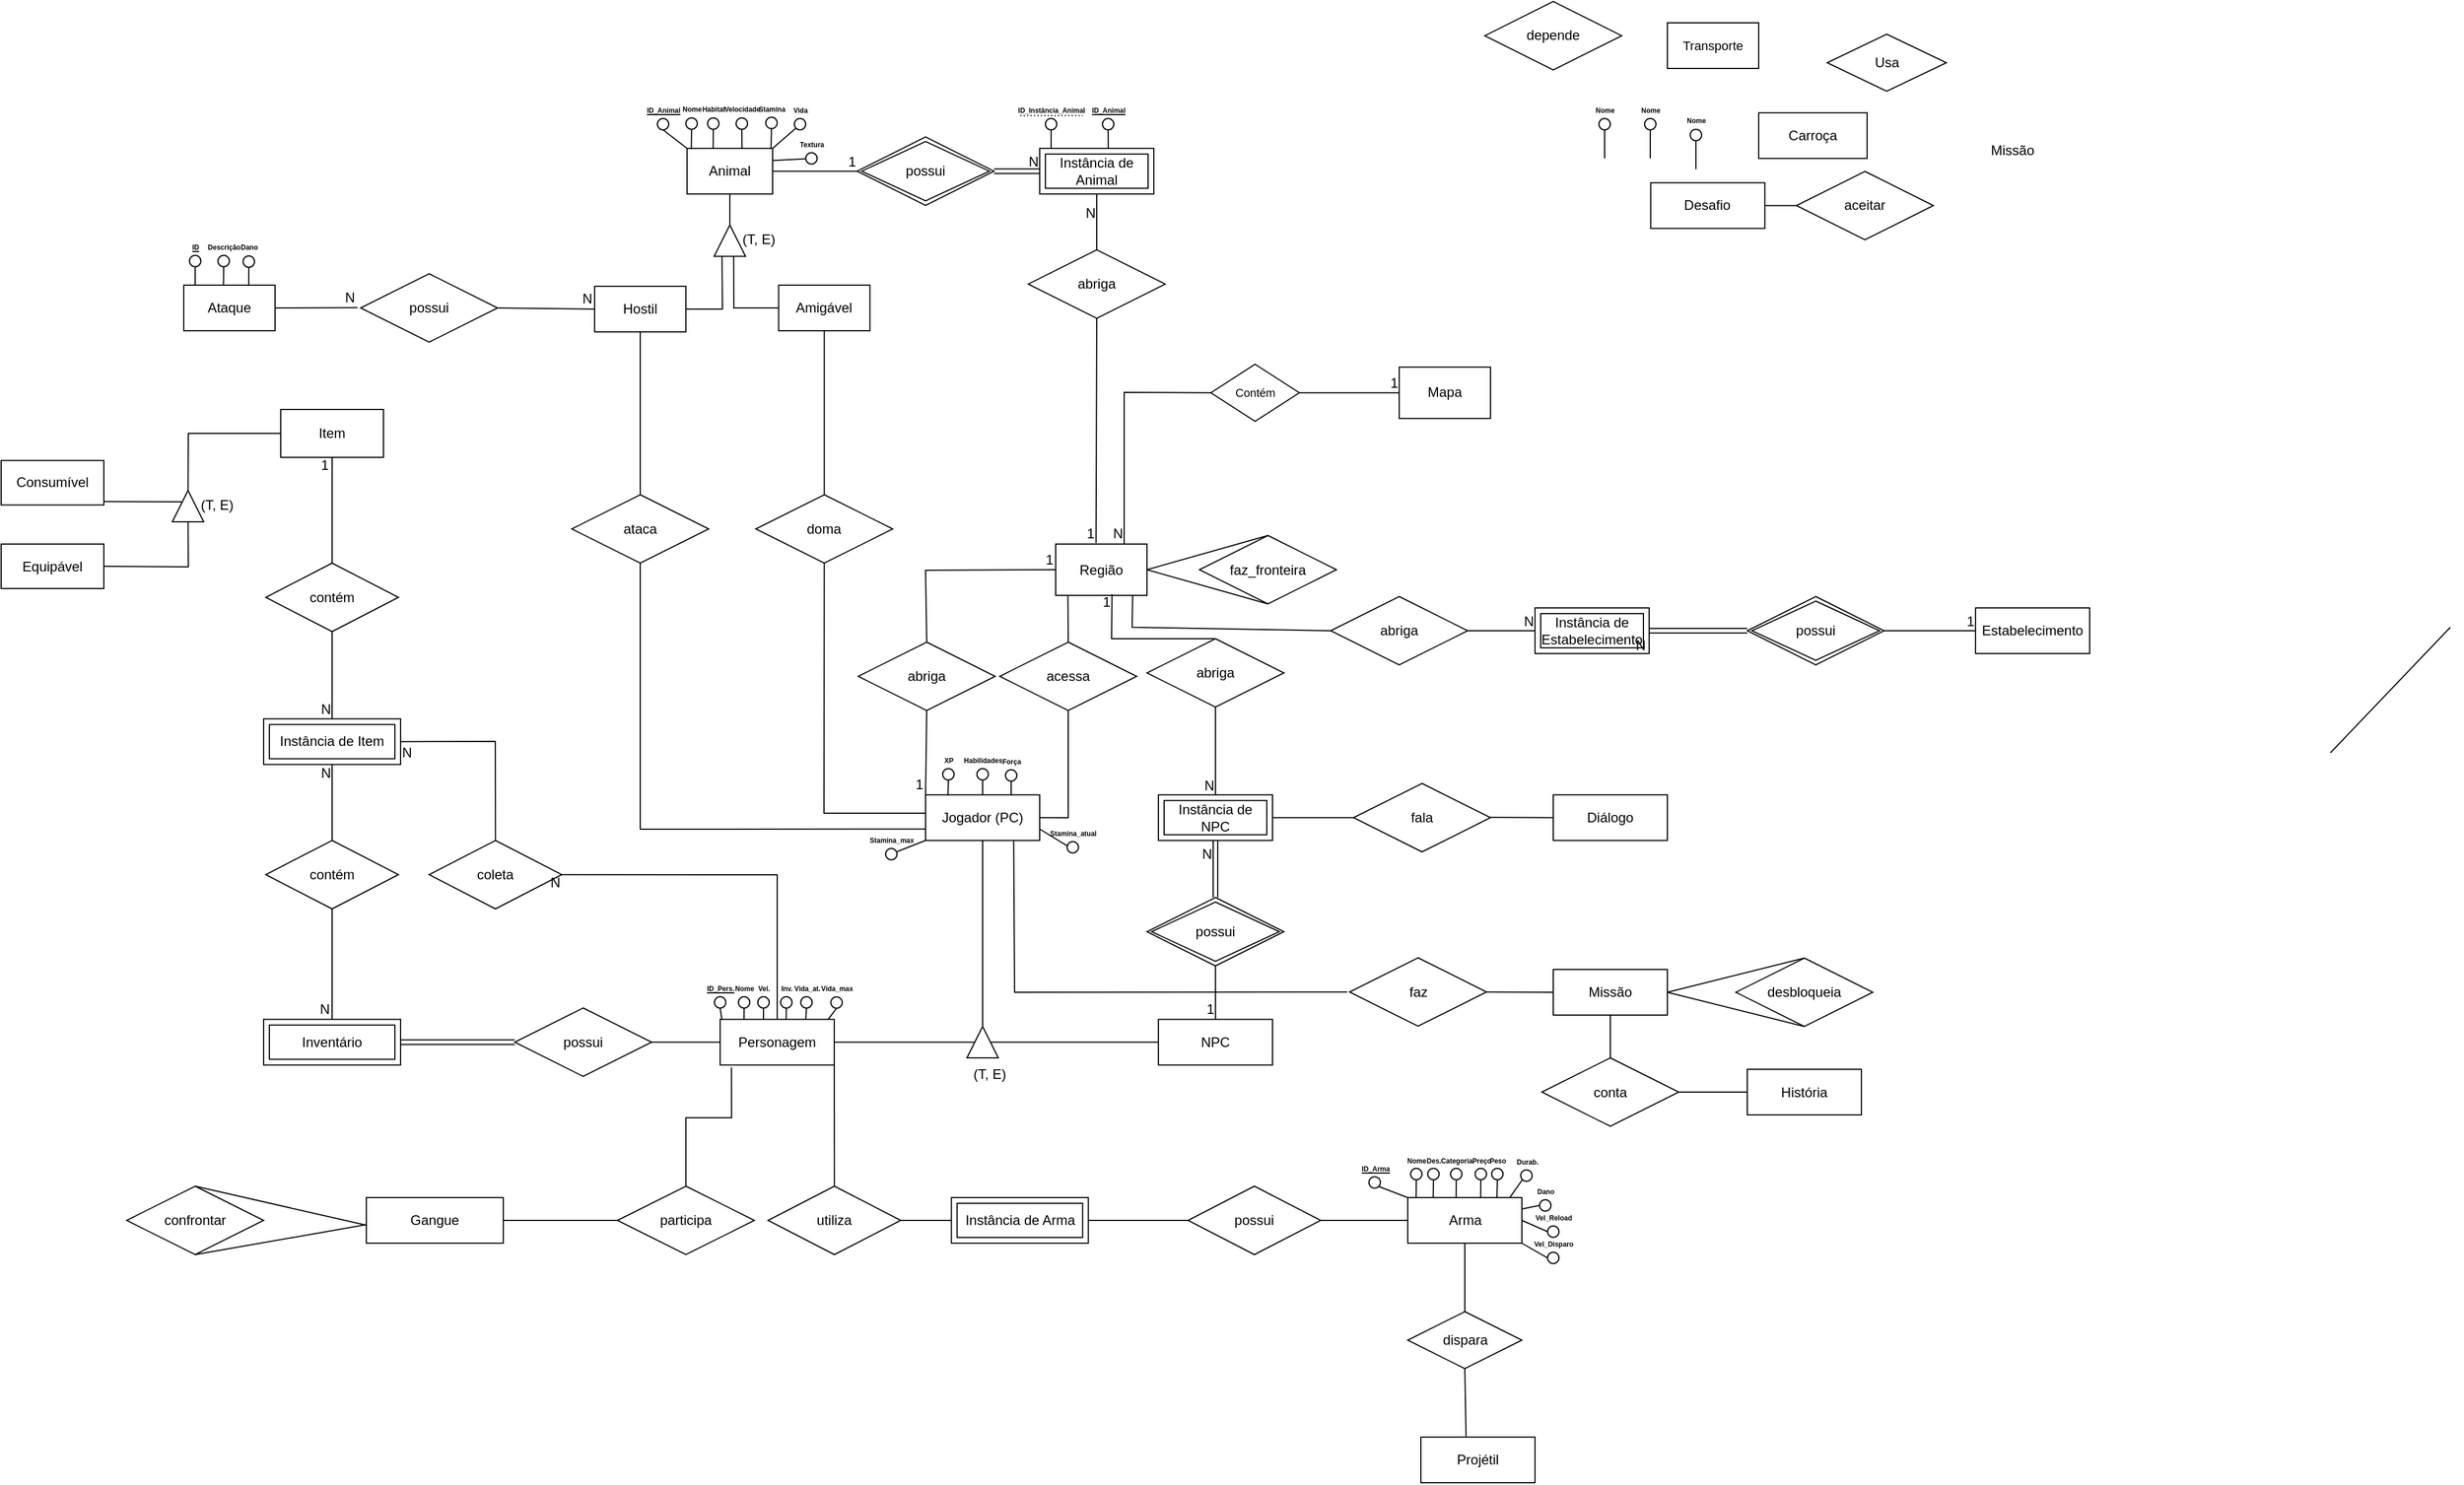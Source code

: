 <mxfile version="24.2.7" type="github">
  <diagram id="R2lEEEUBdFMjLlhIrx00" name="Page-1">
    <mxGraphModel dx="2089" dy="1675" grid="1" gridSize="10" guides="1" tooltips="1" connect="1" arrows="1" fold="1" page="1" pageScale="1" pageWidth="850" pageHeight="1100" math="0" shadow="0" extFonts="Permanent Marker^https://fonts.googleapis.com/css?family=Permanent+Marker">
      <root>
        <mxCell id="0" />
        <mxCell id="1" parent="0" />
        <mxCell id="edTjm4dISCqz6r1TiSTo-98" value="" style="group" parent="1" connectable="0" vertex="1">
          <mxGeometry x="602.88" y="-96" width="498.75" height="96.25" as="geometry" />
        </mxCell>
        <mxCell id="edTjm4dISCqz6r1TiSTo-97" value="Missão" style="text;html=1;align=center;verticalAlign=middle;resizable=1;points=[];autosize=1;strokeColor=none;fillColor=none;movable=1;rotatable=1;deletable=1;editable=1;locked=0;connectable=1;" parent="edTjm4dISCqz6r1TiSTo-98" vertex="1">
          <mxGeometry x="328.748" y="2.52" width="60" height="30" as="geometry" />
        </mxCell>
        <mxCell id="edTjm4dISCqz6r1TiSTo-91" value="Desafio" style="whiteSpace=wrap;html=1;align=center;" parent="edTjm4dISCqz6r1TiSTo-98" vertex="1">
          <mxGeometry x="42.5" y="46.25" width="100" height="40" as="geometry" />
        </mxCell>
        <mxCell id="edTjm4dISCqz6r1TiSTo-93" value="aceitar" style="shape=rhombus;perimeter=rhombusPerimeter;whiteSpace=wrap;html=1;align=center;" parent="edTjm4dISCqz6r1TiSTo-98" vertex="1">
          <mxGeometry x="170.19" y="36.25" width="120" height="60" as="geometry" />
        </mxCell>
        <mxCell id="edTjm4dISCqz6r1TiSTo-95" value="" style="endArrow=none;html=1;rounded=0;exitX=1;exitY=0.5;exitDx=0;exitDy=0;entryX=0;entryY=0.5;entryDx=0;entryDy=0;" parent="edTjm4dISCqz6r1TiSTo-98" source="edTjm4dISCqz6r1TiSTo-91" target="edTjm4dISCqz6r1TiSTo-93" edge="1">
          <mxGeometry relative="1" as="geometry">
            <mxPoint x="-267.5" y="96.25" as="sourcePoint" />
            <mxPoint x="-107.5" y="96.25" as="targetPoint" />
          </mxGeometry>
        </mxCell>
        <mxCell id="MHSS6djbWjyrjED063CA-5" value="Carroça" style="whiteSpace=wrap;html=1;" parent="1" vertex="1">
          <mxGeometry x="740" y="-111.12" width="95" height="40" as="geometry" />
        </mxCell>
        <mxCell id="MHSS6djbWjyrjED063CA-14" value="Animal" style="whiteSpace=wrap;html=1;" parent="1" vertex="1">
          <mxGeometry x="-199" y="-79.91" width="75" height="40" as="geometry" />
        </mxCell>
        <mxCell id="W9NuQ4Psg400-CG8Jt55-5" value="&lt;font style=&quot;font-size: 11px;&quot;&gt;Transporte&lt;/font&gt;" style="whiteSpace=wrap;html=1;align=center;" parent="1" vertex="1">
          <mxGeometry x="660" y="-190" width="80" height="40" as="geometry" />
        </mxCell>
        <mxCell id="edTjm4dISCqz6r1TiSTo-25" value="Gangue" style="whiteSpace=wrap;html=1;align=center;" parent="1" vertex="1">
          <mxGeometry x="-480" y="840" width="120" height="40" as="geometry" />
        </mxCell>
        <mxCell id="edTjm4dISCqz6r1TiSTo-26" value="participa" style="shape=rhombus;perimeter=rhombusPerimeter;whiteSpace=wrap;html=1;align=center;" parent="1" vertex="1">
          <mxGeometry x="-260" y="830" width="120" height="60" as="geometry" />
        </mxCell>
        <mxCell id="edTjm4dISCqz6r1TiSTo-37" value="" style="endArrow=none;html=1;rounded=0;exitX=1;exitY=0.5;exitDx=0;exitDy=0;entryX=0;entryY=0.5;entryDx=0;entryDy=0;" parent="1" source="edTjm4dISCqz6r1TiSTo-25" target="edTjm4dISCqz6r1TiSTo-26" edge="1">
          <mxGeometry relative="1" as="geometry">
            <mxPoint x="690" y="-70" as="sourcePoint" />
            <mxPoint x="850" y="-70" as="targetPoint" />
          </mxGeometry>
        </mxCell>
        <mxCell id="edTjm4dISCqz6r1TiSTo-55" value="Jogador (PC)" style="whiteSpace=wrap;html=1;align=center;" parent="1" vertex="1">
          <mxGeometry x="10" y="486.88" width="100" height="40" as="geometry" />
        </mxCell>
        <mxCell id="edTjm4dISCqz6r1TiSTo-56" value="NPC" style="whiteSpace=wrap;html=1;align=center;" parent="1" vertex="1">
          <mxGeometry x="214" y="683.75" width="100" height="40" as="geometry" />
        </mxCell>
        <mxCell id="7i5WLGqGZnLkVZAE3K9o-9" value="" style="endArrow=none;html=1;rounded=0;entryX=0.5;entryY=1;entryDx=0;entryDy=0;exitX=1;exitY=0.5;exitDx=0;exitDy=0;" parent="1" source="zVHzj3ecezakpNuDU_De-9" target="MHSS6djbWjyrjED063CA-14" edge="1">
          <mxGeometry width="50" height="50" relative="1" as="geometry">
            <mxPoint x="-143.75" y="-25.87" as="sourcePoint" />
            <mxPoint x="-58.75" y="-75.87" as="targetPoint" />
          </mxGeometry>
        </mxCell>
        <mxCell id="edTjm4dISCqz6r1TiSTo-88" value="confrontar" style="shape=rhombus;perimeter=rhombusPerimeter;whiteSpace=wrap;html=1;align=center;" parent="1" vertex="1">
          <mxGeometry x="-690" y="830" width="120" height="60" as="geometry" />
        </mxCell>
        <mxCell id="edTjm4dISCqz6r1TiSTo-89" value="" style="endArrow=none;html=1;rounded=0;exitX=0.005;exitY=0.61;exitDx=0;exitDy=0;entryX=0.5;entryY=0;entryDx=0;entryDy=0;exitPerimeter=0;" parent="1" source="edTjm4dISCqz6r1TiSTo-25" target="edTjm4dISCqz6r1TiSTo-88" edge="1">
          <mxGeometry relative="1" as="geometry">
            <mxPoint x="700" y="-140" as="sourcePoint" />
            <mxPoint x="860" y="-140" as="targetPoint" />
          </mxGeometry>
        </mxCell>
        <mxCell id="edTjm4dISCqz6r1TiSTo-90" value="" style="endArrow=none;html=1;rounded=0;exitX=-0.002;exitY=0.595;exitDx=0;exitDy=0;entryX=0.5;entryY=1;entryDx=0;entryDy=0;exitPerimeter=0;" parent="1" source="edTjm4dISCqz6r1TiSTo-25" target="edTjm4dISCqz6r1TiSTo-88" edge="1">
          <mxGeometry relative="1" as="geometry">
            <mxPoint x="690" y="-160" as="sourcePoint" />
            <mxPoint x="850" y="-160" as="targetPoint" />
          </mxGeometry>
        </mxCell>
        <mxCell id="edTjm4dISCqz6r1TiSTo-101" value="depende" style="shape=rhombus;perimeter=rhombusPerimeter;whiteSpace=wrap;html=1;align=center;" parent="1" vertex="1">
          <mxGeometry x="500" y="-208.68" width="120" height="60" as="geometry" />
        </mxCell>
        <mxCell id="zrA66kBHLIKpK4oijakD-11" value="" style="endArrow=none;html=1;rounded=0;entryX=0.5;entryY=1;entryDx=0;entryDy=0;exitX=1;exitY=0.5;exitDx=0;exitDy=0;" parent="1" source="zVHzj3ecezakpNuDU_De-4" edge="1">
          <mxGeometry width="50" height="50" relative="1" as="geometry">
            <mxPoint x="1241" y="450" as="sourcePoint" />
            <mxPoint x="1346" y="340" as="targetPoint" />
          </mxGeometry>
        </mxCell>
        <mxCell id="B0qXdOXs7A3VCkvh5LKk-3" value="Usa" style="shape=rhombus;perimeter=rhombusPerimeter;whiteSpace=wrap;html=1;align=center;" parent="1" vertex="1">
          <mxGeometry x="800" y="-180" width="104.5" height="50" as="geometry" />
        </mxCell>
        <mxCell id="94cfyis6TtCI4MxM053h-14" style="edgeStyle=none;curved=1;rounded=0;orthogonalLoop=1;jettySize=auto;html=1;exitX=0.5;exitY=0;exitDx=0;exitDy=0;fontSize=12;startSize=8;endSize=8;" parent="1" edge="1">
          <mxGeometry relative="1" as="geometry">
            <mxPoint x="1346.5" y="380" as="sourcePoint" />
            <mxPoint x="1346.5" y="380" as="targetPoint" />
          </mxGeometry>
        </mxCell>
        <mxCell id="zVHzj3ecezakpNuDU_De-6" value="ataca" style="shape=rhombus;perimeter=rhombusPerimeter;whiteSpace=wrap;html=1;align=center;" parent="1" vertex="1">
          <mxGeometry x="-300" y="223.75" width="120" height="60" as="geometry" />
        </mxCell>
        <mxCell id="zVHzj3ecezakpNuDU_De-7" value="" style="endArrow=none;html=1;rounded=0;exitX=0.5;exitY=1;exitDx=0;exitDy=0;entryX=0.5;entryY=0;entryDx=0;entryDy=0;" parent="1" source="y91Bqe_7xXxEDmseq83t-1" target="zVHzj3ecezakpNuDU_De-6" edge="1">
          <mxGeometry relative="1" as="geometry">
            <mxPoint x="-220" y="120" as="sourcePoint" />
            <mxPoint x="-250" y="160" as="targetPoint" />
          </mxGeometry>
        </mxCell>
        <mxCell id="zVHzj3ecezakpNuDU_De-9" value="" style="triangle;whiteSpace=wrap;html=1;direction=north;" parent="1" vertex="1">
          <mxGeometry x="-175.25" y="-12.75" width="27.5" height="27.5" as="geometry" />
        </mxCell>
        <mxCell id="y91Bqe_7xXxEDmseq83t-1" value="Hostil" style="whiteSpace=wrap;html=1;" vertex="1" parent="1">
          <mxGeometry x="-280" y="41" width="80" height="40" as="geometry" />
        </mxCell>
        <mxCell id="y91Bqe_7xXxEDmseq83t-2" value="Amigável" style="whiteSpace=wrap;html=1;" vertex="1" parent="1">
          <mxGeometry x="-118.75" y="40" width="80" height="40" as="geometry" />
        </mxCell>
        <mxCell id="y91Bqe_7xXxEDmseq83t-3" value="" style="endArrow=none;html=1;rounded=0;exitX=1;exitY=0.5;exitDx=0;exitDy=0;entryX=0;entryY=0.25;entryDx=0;entryDy=0;" edge="1" parent="1" source="y91Bqe_7xXxEDmseq83t-1" target="zVHzj3ecezakpNuDU_De-9">
          <mxGeometry relative="1" as="geometry">
            <mxPoint x="-210" as="sourcePoint" />
            <mxPoint x="-50" as="targetPoint" />
            <Array as="points">
              <mxPoint x="-168" y="61" />
            </Array>
          </mxGeometry>
        </mxCell>
        <mxCell id="y91Bqe_7xXxEDmseq83t-4" value="" style="endArrow=none;html=1;rounded=0;exitX=0.002;exitY=0.622;exitDx=0;exitDy=0;exitPerimeter=0;entryX=0;entryY=0.5;entryDx=0;entryDy=0;" edge="1" parent="1" source="zVHzj3ecezakpNuDU_De-9" target="y91Bqe_7xXxEDmseq83t-2">
          <mxGeometry relative="1" as="geometry">
            <mxPoint x="-60" y="-10" as="sourcePoint" />
            <mxPoint x="100" y="-10" as="targetPoint" />
            <Array as="points">
              <mxPoint x="-158" y="60" />
            </Array>
          </mxGeometry>
        </mxCell>
        <mxCell id="y91Bqe_7xXxEDmseq83t-33" value="" style="group" vertex="1" connectable="0" parent="1">
          <mxGeometry x="-240" y="-130" width="170" height="88.88" as="geometry" />
        </mxCell>
        <mxCell id="y91Bqe_7xXxEDmseq83t-35" value="" style="ellipse;whiteSpace=wrap;html=1;rotation=-45;" vertex="1" parent="y91Bqe_7xXxEDmseq83t-33">
          <mxGeometry x="15" y="23.88" width="10" height="10" as="geometry" />
        </mxCell>
        <mxCell id="y91Bqe_7xXxEDmseq83t-36" value="&lt;span style=&quot;font-size: 6px;&quot;&gt;&lt;b&gt;&lt;u&gt;ID_Animal&lt;/u&gt;&lt;/b&gt;&lt;/span&gt;" style="text;html=1;align=center;verticalAlign=middle;resizable=0;points=[];autosize=1;strokeColor=none;fillColor=none;rotation=0;" vertex="1" parent="y91Bqe_7xXxEDmseq83t-33">
          <mxGeometry x="-5" width="50" height="30" as="geometry" />
        </mxCell>
        <mxCell id="y91Bqe_7xXxEDmseq83t-37" value="" style="group" vertex="1" connectable="0" parent="y91Bqe_7xXxEDmseq83t-33">
          <mxGeometry x="25" y="-0.56" width="145" height="89.44" as="geometry" />
        </mxCell>
        <mxCell id="y91Bqe_7xXxEDmseq83t-39" value="" style="ellipse;whiteSpace=wrap;html=1;rotation=-45;" vertex="1" parent="y91Bqe_7xXxEDmseq83t-37">
          <mxGeometry x="15" y="23.88" width="10" height="10" as="geometry" />
        </mxCell>
        <mxCell id="y91Bqe_7xXxEDmseq83t-40" value="&lt;div&gt;&lt;b style=&quot;font-size: 6px; background-color: initial;&quot;&gt;Nome&lt;/b&gt;&lt;/div&gt;" style="text;html=1;align=center;verticalAlign=middle;resizable=0;points=[];autosize=1;strokeColor=none;fillColor=none;rotation=0;" vertex="1" parent="y91Bqe_7xXxEDmseq83t-37">
          <mxGeometry width="40" height="30" as="geometry" />
        </mxCell>
        <mxCell id="y91Bqe_7xXxEDmseq83t-17" value="" style="group" vertex="1" connectable="0" parent="y91Bqe_7xXxEDmseq83t-37">
          <mxGeometry x="19" width="40" height="58.88" as="geometry" />
        </mxCell>
        <mxCell id="y91Bqe_7xXxEDmseq83t-19" value="" style="ellipse;whiteSpace=wrap;html=1;rotation=-45;" vertex="1" parent="y91Bqe_7xXxEDmseq83t-17">
          <mxGeometry x="15" y="23.88" width="10" height="10" as="geometry" />
        </mxCell>
        <mxCell id="y91Bqe_7xXxEDmseq83t-20" value="&lt;div&gt;&lt;span style=&quot;font-size: 6px;&quot;&gt;&lt;b&gt;Habitat&lt;/b&gt;&lt;/span&gt;&lt;/div&gt;" style="text;html=1;align=center;verticalAlign=middle;resizable=0;points=[];autosize=1;strokeColor=none;fillColor=none;rotation=0;" vertex="1" parent="y91Bqe_7xXxEDmseq83t-17">
          <mxGeometry width="40" height="30" as="geometry" />
        </mxCell>
        <mxCell id="y91Bqe_7xXxEDmseq83t-25" value="" style="group" vertex="1" connectable="0" parent="y91Bqe_7xXxEDmseq83t-37">
          <mxGeometry x="44" width="65" height="58.88" as="geometry" />
        </mxCell>
        <mxCell id="y91Bqe_7xXxEDmseq83t-27" value="" style="ellipse;whiteSpace=wrap;html=1;rotation=-45;" vertex="1" parent="y91Bqe_7xXxEDmseq83t-25">
          <mxGeometry x="15" y="23.88" width="10" height="10" as="geometry" />
        </mxCell>
        <mxCell id="y91Bqe_7xXxEDmseq83t-28" value="&lt;div&gt;&lt;span style=&quot;font-size: 6px;&quot;&gt;&lt;b&gt;Velocidade&lt;/b&gt;&lt;/span&gt;&lt;/div&gt;" style="text;html=1;align=center;verticalAlign=middle;resizable=0;points=[];autosize=1;strokeColor=none;fillColor=none;rotation=0;" vertex="1" parent="y91Bqe_7xXxEDmseq83t-25">
          <mxGeometry x="-5" width="50" height="30" as="geometry" />
        </mxCell>
        <mxCell id="y91Bqe_7xXxEDmseq83t-13" value="" style="group" vertex="1" connectable="0" parent="y91Bqe_7xXxEDmseq83t-25">
          <mxGeometry x="26" y="-0.56" width="40" height="58.88" as="geometry" />
        </mxCell>
        <mxCell id="y91Bqe_7xXxEDmseq83t-15" value="" style="ellipse;whiteSpace=wrap;html=1;rotation=-45;" vertex="1" parent="y91Bqe_7xXxEDmseq83t-13">
          <mxGeometry x="15" y="23.88" width="10" height="10" as="geometry" />
        </mxCell>
        <mxCell id="y91Bqe_7xXxEDmseq83t-16" value="&lt;div&gt;&lt;span style=&quot;font-size: 6px;&quot;&gt;&lt;b&gt;Stamina&lt;/b&gt;&lt;/span&gt;&lt;/div&gt;" style="text;html=1;align=center;verticalAlign=middle;resizable=0;points=[];autosize=1;strokeColor=none;fillColor=none;rotation=0;" vertex="1" parent="y91Bqe_7xXxEDmseq83t-13">
          <mxGeometry width="40" height="30" as="geometry" />
        </mxCell>
        <mxCell id="y91Bqe_7xXxEDmseq83t-21" value="" style="group" vertex="1" connectable="0" parent="y91Bqe_7xXxEDmseq83t-37">
          <mxGeometry x="95" y="0.56" width="50" height="88.88" as="geometry" />
        </mxCell>
        <mxCell id="y91Bqe_7xXxEDmseq83t-23" value="" style="ellipse;whiteSpace=wrap;html=1;rotation=-45;" vertex="1" parent="y91Bqe_7xXxEDmseq83t-21">
          <mxGeometry x="15" y="23.88" width="10" height="10" as="geometry" />
        </mxCell>
        <mxCell id="y91Bqe_7xXxEDmseq83t-24" value="&lt;div&gt;&lt;span style=&quot;font-size: 6px;&quot;&gt;&lt;b&gt;Vida&lt;/b&gt;&lt;/span&gt;&lt;/div&gt;" style="text;html=1;align=center;verticalAlign=middle;resizable=0;points=[];autosize=1;strokeColor=none;fillColor=none;rotation=0;" vertex="1" parent="y91Bqe_7xXxEDmseq83t-21">
          <mxGeometry width="40" height="30" as="geometry" />
        </mxCell>
        <mxCell id="y91Bqe_7xXxEDmseq83t-29" value="" style="group" vertex="1" connectable="0" parent="y91Bqe_7xXxEDmseq83t-21">
          <mxGeometry x="10" y="30" width="40" height="58.88" as="geometry" />
        </mxCell>
        <mxCell id="y91Bqe_7xXxEDmseq83t-31" value="" style="ellipse;whiteSpace=wrap;html=1;rotation=-45;" vertex="1" parent="y91Bqe_7xXxEDmseq83t-29">
          <mxGeometry x="15" y="23.88" width="10" height="10" as="geometry" />
        </mxCell>
        <mxCell id="y91Bqe_7xXxEDmseq83t-32" value="&lt;span style=&quot;font-size: 6px;&quot;&gt;&lt;b&gt;Textura&lt;/b&gt;&lt;/span&gt;" style="text;html=1;align=center;verticalAlign=middle;resizable=0;points=[];autosize=1;strokeColor=none;fillColor=none;rotation=0;" vertex="1" parent="y91Bqe_7xXxEDmseq83t-29">
          <mxGeometry width="40" height="30" as="geometry" />
        </mxCell>
        <mxCell id="y91Bqe_7xXxEDmseq83t-34" value="" style="endArrow=none;html=1;rounded=0;exitX=0;exitY=1;exitDx=0;exitDy=0;entryX=0;entryY=0;entryDx=0;entryDy=0;" edge="1" parent="1" source="y91Bqe_7xXxEDmseq83t-35" target="MHSS6djbWjyrjED063CA-14">
          <mxGeometry width="50" height="50" relative="1" as="geometry">
            <mxPoint x="-195.25" y="-108.25" as="sourcePoint" />
            <mxPoint x="-195" y="-80" as="targetPoint" />
          </mxGeometry>
        </mxCell>
        <mxCell id="y91Bqe_7xXxEDmseq83t-38" value="" style="endArrow=none;html=1;rounded=0;exitX=0;exitY=1;exitDx=0;exitDy=0;entryX=0.05;entryY=0.018;entryDx=0;entryDy=0;entryPerimeter=0;" edge="1" parent="1" source="y91Bqe_7xXxEDmseq83t-39" target="MHSS6djbWjyrjED063CA-14">
          <mxGeometry width="50" height="50" relative="1" as="geometry">
            <mxPoint x="-190" y="-105.12" as="sourcePoint" />
            <mxPoint x="-195" y="-90" as="targetPoint" />
          </mxGeometry>
        </mxCell>
        <mxCell id="y91Bqe_7xXxEDmseq83t-18" value="" style="endArrow=none;html=1;rounded=0;exitX=0;exitY=1;exitDx=0;exitDy=0;entryX=0.305;entryY=0.004;entryDx=0;entryDy=0;entryPerimeter=0;" edge="1" parent="1" source="y91Bqe_7xXxEDmseq83t-19" target="MHSS6djbWjyrjED063CA-14">
          <mxGeometry width="50" height="50" relative="1" as="geometry">
            <mxPoint x="-176" y="-95.68" as="sourcePoint" />
            <mxPoint x="-190" y="-80" as="targetPoint" />
          </mxGeometry>
        </mxCell>
        <mxCell id="y91Bqe_7xXxEDmseq83t-26" value="" style="endArrow=none;html=1;rounded=0;exitX=0;exitY=1;exitDx=0;exitDy=0;entryX=0.642;entryY=0.011;entryDx=0;entryDy=0;entryPerimeter=0;" edge="1" parent="1" source="y91Bqe_7xXxEDmseq83t-27" target="MHSS6djbWjyrjED063CA-14">
          <mxGeometry width="50" height="50" relative="1" as="geometry">
            <mxPoint x="-151" y="-95.68" as="sourcePoint" />
            <mxPoint x="-140" y="-90" as="targetPoint" />
          </mxGeometry>
        </mxCell>
        <mxCell id="y91Bqe_7xXxEDmseq83t-14" value="" style="endArrow=none;html=1;rounded=0;entryX=0.981;entryY=0.011;entryDx=0;entryDy=0;entryPerimeter=0;exitX=0;exitY=1;exitDx=0;exitDy=0;" edge="1" parent="1" source="y91Bqe_7xXxEDmseq83t-15" target="MHSS6djbWjyrjED063CA-14">
          <mxGeometry width="50" height="50" relative="1" as="geometry">
            <mxPoint x="-125" y="-96.24" as="sourcePoint" />
            <mxPoint x="-125" y="-72.24" as="targetPoint" />
          </mxGeometry>
        </mxCell>
        <mxCell id="y91Bqe_7xXxEDmseq83t-22" value="" style="endArrow=none;html=1;rounded=0;entryX=1;entryY=0;entryDx=0;entryDy=0;exitX=0.413;exitY=1.076;exitDx=0;exitDy=0;exitPerimeter=0;" edge="1" parent="1" source="y91Bqe_7xXxEDmseq83t-24" target="MHSS6djbWjyrjED063CA-14">
          <mxGeometry width="50" height="50" relative="1" as="geometry">
            <mxPoint x="-100" y="-95.12" as="sourcePoint" />
            <mxPoint x="-100" y="-71.12" as="targetPoint" />
          </mxGeometry>
        </mxCell>
        <mxCell id="y91Bqe_7xXxEDmseq83t-41" value="(T, E)" style="text;html=1;align=center;verticalAlign=middle;whiteSpace=wrap;rounded=0;" vertex="1" parent="1">
          <mxGeometry x="-166" y="-14.75" width="60" height="30" as="geometry" />
        </mxCell>
        <mxCell id="y91Bqe_7xXxEDmseq83t-30" value="" style="endArrow=none;html=1;rounded=0;entryX=0.997;entryY=0.268;entryDx=0;entryDy=0;entryPerimeter=0;exitX=0.371;exitY=0.976;exitDx=0;exitDy=0;exitPerimeter=0;" edge="1" parent="1" source="y91Bqe_7xXxEDmseq83t-32" target="MHSS6djbWjyrjED063CA-14">
          <mxGeometry width="50" height="50" relative="1" as="geometry">
            <mxPoint x="-90" y="-65.12" as="sourcePoint" />
            <mxPoint x="-90" y="-41.12" as="targetPoint" />
          </mxGeometry>
        </mxCell>
        <mxCell id="y91Bqe_7xXxEDmseq83t-42" value="doma" style="shape=rhombus;perimeter=rhombusPerimeter;whiteSpace=wrap;html=1;align=center;" vertex="1" parent="1">
          <mxGeometry x="-138.75" y="223.75" width="120" height="60" as="geometry" />
        </mxCell>
        <mxCell id="y91Bqe_7xXxEDmseq83t-43" value="" style="endArrow=none;html=1;rounded=0;exitX=0.5;exitY=1;exitDx=0;exitDy=0;entryX=0.5;entryY=0;entryDx=0;entryDy=0;" edge="1" parent="1" source="y91Bqe_7xXxEDmseq83t-2" target="y91Bqe_7xXxEDmseq83t-42">
          <mxGeometry relative="1" as="geometry">
            <mxPoint x="-150" y="140" as="sourcePoint" />
            <mxPoint x="10" y="140" as="targetPoint" />
          </mxGeometry>
        </mxCell>
        <mxCell id="y91Bqe_7xXxEDmseq83t-46" value="Ataque" style="whiteSpace=wrap;html=1;" vertex="1" parent="1">
          <mxGeometry x="-640" y="40" width="80" height="40" as="geometry" />
        </mxCell>
        <mxCell id="y91Bqe_7xXxEDmseq83t-47" value="possui" style="shape=rhombus;perimeter=rhombusPerimeter;whiteSpace=wrap;html=1;align=center;" vertex="1" parent="1">
          <mxGeometry x="-485" y="30" width="120" height="60" as="geometry" />
        </mxCell>
        <mxCell id="y91Bqe_7xXxEDmseq83t-50" value="" style="endArrow=none;html=1;rounded=0;exitX=1;exitY=0.5;exitDx=0;exitDy=0;entryX=0;entryY=0.5;entryDx=0;entryDy=0;" edge="1" parent="1" source="y91Bqe_7xXxEDmseq83t-47" target="y91Bqe_7xXxEDmseq83t-1">
          <mxGeometry relative="1" as="geometry">
            <mxPoint x="-510" y="-60" as="sourcePoint" />
            <mxPoint x="-350" y="-60" as="targetPoint" />
          </mxGeometry>
        </mxCell>
        <mxCell id="y91Bqe_7xXxEDmseq83t-51" value="N" style="resizable=0;html=1;whiteSpace=wrap;align=right;verticalAlign=bottom;" connectable="0" vertex="1" parent="y91Bqe_7xXxEDmseq83t-50">
          <mxGeometry x="1" relative="1" as="geometry" />
        </mxCell>
        <mxCell id="y91Bqe_7xXxEDmseq83t-52" value="" style="endArrow=none;html=1;rounded=0;exitX=1;exitY=0.5;exitDx=0;exitDy=0;entryX=-0.023;entryY=0.496;entryDx=0;entryDy=0;entryPerimeter=0;" edge="1" parent="1" source="y91Bqe_7xXxEDmseq83t-46" target="y91Bqe_7xXxEDmseq83t-47">
          <mxGeometry relative="1" as="geometry">
            <mxPoint x="-550" y="-30" as="sourcePoint" />
            <mxPoint x="-390" y="-30" as="targetPoint" />
          </mxGeometry>
        </mxCell>
        <mxCell id="y91Bqe_7xXxEDmseq83t-53" value="N" style="resizable=0;html=1;whiteSpace=wrap;align=right;verticalAlign=bottom;" connectable="0" vertex="1" parent="y91Bqe_7xXxEDmseq83t-52">
          <mxGeometry x="1" relative="1" as="geometry" />
        </mxCell>
        <mxCell id="y91Bqe_7xXxEDmseq83t-54" value="" style="group" vertex="1" connectable="0" parent="1">
          <mxGeometry x="665" y="-120.56" width="40" height="58.88" as="geometry" />
        </mxCell>
        <mxCell id="y91Bqe_7xXxEDmseq83t-55" value="" style="endArrow=none;html=1;rounded=0;entryX=0.092;entryY=0.004;entryDx=0;entryDy=0;entryPerimeter=0;exitX=0;exitY=1;exitDx=0;exitDy=0;" edge="1" parent="y91Bqe_7xXxEDmseq83t-54" source="y91Bqe_7xXxEDmseq83t-56">
          <mxGeometry width="50" height="50" relative="1" as="geometry">
            <mxPoint x="20" y="34.88" as="sourcePoint" />
            <mxPoint x="20" y="58.88" as="targetPoint" />
          </mxGeometry>
        </mxCell>
        <mxCell id="y91Bqe_7xXxEDmseq83t-56" value="" style="ellipse;whiteSpace=wrap;html=1;rotation=-45;" vertex="1" parent="y91Bqe_7xXxEDmseq83t-54">
          <mxGeometry x="15" y="23.88" width="10" height="10" as="geometry" />
        </mxCell>
        <mxCell id="y91Bqe_7xXxEDmseq83t-57" value="&lt;span style=&quot;font-size: 6px;&quot;&gt;&lt;b&gt;Nome&lt;/b&gt;&lt;/span&gt;" style="text;html=1;align=center;verticalAlign=middle;resizable=0;points=[];autosize=1;strokeColor=none;fillColor=none;rotation=0;" vertex="1" parent="y91Bqe_7xXxEDmseq83t-54">
          <mxGeometry width="40" height="30" as="geometry" />
        </mxCell>
        <mxCell id="y91Bqe_7xXxEDmseq83t-62" value="" style="group" vertex="1" connectable="0" parent="1">
          <mxGeometry x="-650" y="-10" width="90" height="58.88" as="geometry" />
        </mxCell>
        <mxCell id="y91Bqe_7xXxEDmseq83t-64" value="" style="ellipse;whiteSpace=wrap;html=1;rotation=-45;" vertex="1" parent="y91Bqe_7xXxEDmseq83t-62">
          <mxGeometry x="15" y="23.88" width="10" height="10" as="geometry" />
        </mxCell>
        <mxCell id="y91Bqe_7xXxEDmseq83t-65" value="&lt;span style=&quot;font-size: 6px;&quot;&gt;&lt;b&gt;&lt;u&gt;ID&lt;/u&gt;&lt;/b&gt;&lt;/span&gt;" style="text;html=1;align=center;verticalAlign=middle;resizable=0;points=[];autosize=1;strokeColor=none;fillColor=none;rotation=0;" vertex="1" parent="y91Bqe_7xXxEDmseq83t-62">
          <mxGeometry x="5" width="30" height="30" as="geometry" />
        </mxCell>
        <mxCell id="y91Bqe_7xXxEDmseq83t-66" value="" style="group" vertex="1" connectable="0" parent="y91Bqe_7xXxEDmseq83t-62">
          <mxGeometry x="25" y="7.105e-15" width="65" height="58.88" as="geometry" />
        </mxCell>
        <mxCell id="y91Bqe_7xXxEDmseq83t-68" value="" style="ellipse;whiteSpace=wrap;html=1;rotation=-45;" vertex="1" parent="y91Bqe_7xXxEDmseq83t-66">
          <mxGeometry x="15" y="23.88" width="10" height="10" as="geometry" />
        </mxCell>
        <mxCell id="y91Bqe_7xXxEDmseq83t-69" value="&lt;span style=&quot;font-size: 6px;&quot;&gt;&lt;b&gt;Descrição&lt;/b&gt;&lt;/span&gt;" style="text;html=1;align=center;verticalAlign=middle;resizable=0;points=[];autosize=1;strokeColor=none;fillColor=none;rotation=0;" vertex="1" parent="y91Bqe_7xXxEDmseq83t-66">
          <mxGeometry x="-5" width="50" height="30" as="geometry" />
        </mxCell>
        <mxCell id="y91Bqe_7xXxEDmseq83t-58" value="" style="group" vertex="1" connectable="0" parent="y91Bqe_7xXxEDmseq83t-66">
          <mxGeometry x="22" y="0.44" width="40" height="58.88" as="geometry" />
        </mxCell>
        <mxCell id="y91Bqe_7xXxEDmseq83t-60" value="" style="ellipse;whiteSpace=wrap;html=1;rotation=-45;" vertex="1" parent="y91Bqe_7xXxEDmseq83t-58">
          <mxGeometry x="15" y="23.88" width="10" height="10" as="geometry" />
        </mxCell>
        <mxCell id="y91Bqe_7xXxEDmseq83t-61" value="&lt;span style=&quot;font-size: 6px;&quot;&gt;&lt;b&gt;Dano&lt;/b&gt;&lt;/span&gt;" style="text;html=1;align=center;verticalAlign=middle;resizable=0;points=[];autosize=1;strokeColor=none;fillColor=none;rotation=0;" vertex="1" parent="y91Bqe_7xXxEDmseq83t-58">
          <mxGeometry width="40" height="30" as="geometry" />
        </mxCell>
        <mxCell id="y91Bqe_7xXxEDmseq83t-63" value="" style="endArrow=none;html=1;rounded=0;exitX=0;exitY=1;exitDx=0;exitDy=0;entryX=0.125;entryY=0.005;entryDx=0;entryDy=0;entryPerimeter=0;" edge="1" parent="1" source="y91Bqe_7xXxEDmseq83t-64" target="y91Bqe_7xXxEDmseq83t-46">
          <mxGeometry width="50" height="50" relative="1" as="geometry">
            <mxPoint x="-630" y="24.88" as="sourcePoint" />
            <mxPoint x="-630" y="41" as="targetPoint" />
          </mxGeometry>
        </mxCell>
        <mxCell id="y91Bqe_7xXxEDmseq83t-67" value="" style="endArrow=none;html=1;rounded=0;exitX=0;exitY=1;exitDx=0;exitDy=0;entryX=0.435;entryY=0.013;entryDx=0;entryDy=0;entryPerimeter=0;" edge="1" parent="1" source="y91Bqe_7xXxEDmseq83t-68" target="y91Bqe_7xXxEDmseq83t-46">
          <mxGeometry width="50" height="50" relative="1" as="geometry">
            <mxPoint x="-605" y="24.88" as="sourcePoint" />
            <mxPoint x="-600" y="40" as="targetPoint" />
          </mxGeometry>
        </mxCell>
        <mxCell id="y91Bqe_7xXxEDmseq83t-59" value="" style="endArrow=none;html=1;rounded=0;entryX=0.712;entryY=0.017;entryDx=0;entryDy=0;entryPerimeter=0;exitX=0;exitY=1;exitDx=0;exitDy=0;" edge="1" parent="1" source="y91Bqe_7xXxEDmseq83t-60" target="y91Bqe_7xXxEDmseq83t-46">
          <mxGeometry width="50" height="50" relative="1" as="geometry">
            <mxPoint x="-583" y="25.32" as="sourcePoint" />
            <mxPoint x="-583" y="49.32" as="targetPoint" />
          </mxGeometry>
        </mxCell>
        <mxCell id="y91Bqe_7xXxEDmseq83t-70" value="" style="group" vertex="1" connectable="0" parent="1">
          <mxGeometry x="625" y="-130" width="40" height="58.88" as="geometry" />
        </mxCell>
        <mxCell id="y91Bqe_7xXxEDmseq83t-71" value="" style="endArrow=none;html=1;rounded=0;entryX=0.092;entryY=0.004;entryDx=0;entryDy=0;entryPerimeter=0;exitX=0;exitY=1;exitDx=0;exitDy=0;" edge="1" parent="y91Bqe_7xXxEDmseq83t-70" source="y91Bqe_7xXxEDmseq83t-72">
          <mxGeometry width="50" height="50" relative="1" as="geometry">
            <mxPoint x="20" y="34.88" as="sourcePoint" />
            <mxPoint x="20" y="58.88" as="targetPoint" />
          </mxGeometry>
        </mxCell>
        <mxCell id="y91Bqe_7xXxEDmseq83t-72" value="" style="ellipse;whiteSpace=wrap;html=1;rotation=-45;" vertex="1" parent="y91Bqe_7xXxEDmseq83t-70">
          <mxGeometry x="15" y="23.88" width="10" height="10" as="geometry" />
        </mxCell>
        <mxCell id="y91Bqe_7xXxEDmseq83t-73" value="&lt;span style=&quot;font-size: 6px;&quot;&gt;&lt;b&gt;Nome&lt;/b&gt;&lt;/span&gt;" style="text;html=1;align=center;verticalAlign=middle;resizable=0;points=[];autosize=1;strokeColor=none;fillColor=none;rotation=0;" vertex="1" parent="y91Bqe_7xXxEDmseq83t-70">
          <mxGeometry width="40" height="30" as="geometry" />
        </mxCell>
        <mxCell id="y91Bqe_7xXxEDmseq83t-74" value="" style="group" vertex="1" connectable="0" parent="1">
          <mxGeometry x="585" y="-130" width="40" height="58.88" as="geometry" />
        </mxCell>
        <mxCell id="y91Bqe_7xXxEDmseq83t-75" value="" style="endArrow=none;html=1;rounded=0;entryX=0.092;entryY=0.004;entryDx=0;entryDy=0;entryPerimeter=0;exitX=0;exitY=1;exitDx=0;exitDy=0;" edge="1" parent="y91Bqe_7xXxEDmseq83t-74" source="y91Bqe_7xXxEDmseq83t-76">
          <mxGeometry width="50" height="50" relative="1" as="geometry">
            <mxPoint x="20" y="34.88" as="sourcePoint" />
            <mxPoint x="20" y="58.88" as="targetPoint" />
          </mxGeometry>
        </mxCell>
        <mxCell id="y91Bqe_7xXxEDmseq83t-76" value="" style="ellipse;whiteSpace=wrap;html=1;rotation=-45;" vertex="1" parent="y91Bqe_7xXxEDmseq83t-74">
          <mxGeometry x="15" y="23.88" width="10" height="10" as="geometry" />
        </mxCell>
        <mxCell id="y91Bqe_7xXxEDmseq83t-77" value="&lt;span style=&quot;font-size: 6px;&quot;&gt;&lt;b&gt;Nome&lt;/b&gt;&lt;/span&gt;" style="text;html=1;align=center;verticalAlign=middle;resizable=0;points=[];autosize=1;strokeColor=none;fillColor=none;rotation=0;" vertex="1" parent="y91Bqe_7xXxEDmseq83t-74">
          <mxGeometry width="40" height="30" as="geometry" />
        </mxCell>
        <mxCell id="y91Bqe_7xXxEDmseq83t-78" value="Instância de Animal" style="shape=ext;margin=3;double=1;whiteSpace=wrap;html=1;align=center;" vertex="1" parent="1">
          <mxGeometry x="110" y="-79.91" width="100" height="40" as="geometry" />
        </mxCell>
        <mxCell id="y91Bqe_7xXxEDmseq83t-79" value="possui" style="shape=rhombus;double=1;perimeter=rhombusPerimeter;whiteSpace=wrap;html=1;align=center;" vertex="1" parent="1">
          <mxGeometry x="-50" y="-89.91" width="120" height="60" as="geometry" />
        </mxCell>
        <mxCell id="y91Bqe_7xXxEDmseq83t-81" value="" style="endArrow=none;html=1;rounded=0;exitX=1;exitY=0.5;exitDx=0;exitDy=0;entryX=0;entryY=0.5;entryDx=0;entryDy=0;" edge="1" parent="1" source="MHSS6djbWjyrjED063CA-14" target="y91Bqe_7xXxEDmseq83t-79">
          <mxGeometry relative="1" as="geometry">
            <mxPoint x="90" y="-130" as="sourcePoint" />
            <mxPoint x="250" y="-130" as="targetPoint" />
          </mxGeometry>
        </mxCell>
        <mxCell id="y91Bqe_7xXxEDmseq83t-82" value="1" style="resizable=0;html=1;whiteSpace=wrap;align=right;verticalAlign=bottom;" connectable="0" vertex="1" parent="y91Bqe_7xXxEDmseq83t-81">
          <mxGeometry x="1" relative="1" as="geometry" />
        </mxCell>
        <mxCell id="y91Bqe_7xXxEDmseq83t-83" value="" style="shape=link;html=1;rounded=0;exitX=1;exitY=0.5;exitDx=0;exitDy=0;entryX=0;entryY=0.5;entryDx=0;entryDy=0;" edge="1" parent="1" source="y91Bqe_7xXxEDmseq83t-79" target="y91Bqe_7xXxEDmseq83t-78">
          <mxGeometry relative="1" as="geometry">
            <mxPoint x="150" y="-130" as="sourcePoint" />
            <mxPoint x="310" y="-130" as="targetPoint" />
          </mxGeometry>
        </mxCell>
        <mxCell id="y91Bqe_7xXxEDmseq83t-84" value="N" style="resizable=0;html=1;whiteSpace=wrap;align=right;verticalAlign=bottom;" connectable="0" vertex="1" parent="y91Bqe_7xXxEDmseq83t-83">
          <mxGeometry x="1" relative="1" as="geometry" />
        </mxCell>
        <mxCell id="y91Bqe_7xXxEDmseq83t-85" value="" style="group" vertex="1" connectable="0" parent="1">
          <mxGeometry x="100" y="-130" width="60" height="58.88" as="geometry" />
        </mxCell>
        <mxCell id="y91Bqe_7xXxEDmseq83t-87" value="" style="ellipse;whiteSpace=wrap;html=1;rotation=-45;" vertex="1" parent="y91Bqe_7xXxEDmseq83t-85">
          <mxGeometry x="15" y="23.88" width="10" height="10" as="geometry" />
        </mxCell>
        <mxCell id="y91Bqe_7xXxEDmseq83t-88" value="&lt;span style=&quot;font-size: 6px;&quot;&gt;&lt;b&gt;ID_Instância_Animal&lt;/b&gt;&lt;/span&gt;" style="text;html=1;align=center;verticalAlign=middle;resizable=0;points=[];autosize=1;strokeColor=none;fillColor=none;rotation=0;" vertex="1" parent="y91Bqe_7xXxEDmseq83t-85">
          <mxGeometry x="-20" width="80" height="30" as="geometry" />
        </mxCell>
        <mxCell id="y91Bqe_7xXxEDmseq83t-93" value="" style="endArrow=none;html=1;rounded=0;dashed=1;dashPattern=1 2;entryX=0.052;entryY=0.713;entryDx=0;entryDy=0;entryPerimeter=0;" edge="1" parent="y91Bqe_7xXxEDmseq83t-85" target="y91Bqe_7xXxEDmseq83t-92">
          <mxGeometry relative="1" as="geometry">
            <mxPoint x="-7" y="21.333" as="sourcePoint" />
            <mxPoint x="73" y="-2" as="targetPoint" />
          </mxGeometry>
        </mxCell>
        <mxCell id="y91Bqe_7xXxEDmseq83t-89" value="" style="group" vertex="1" connectable="0" parent="1">
          <mxGeometry x="150" y="-130" width="45" height="58.88" as="geometry" />
        </mxCell>
        <mxCell id="y91Bqe_7xXxEDmseq83t-91" value="" style="ellipse;whiteSpace=wrap;html=1;rotation=-45;" vertex="1" parent="y91Bqe_7xXxEDmseq83t-89">
          <mxGeometry x="15" y="23.88" width="10" height="10" as="geometry" />
        </mxCell>
        <mxCell id="y91Bqe_7xXxEDmseq83t-92" value="&lt;span style=&quot;font-size: 6px;&quot;&gt;&lt;b&gt;&lt;u&gt;ID_Animal&lt;/u&gt;&lt;/b&gt;&lt;/span&gt;" style="text;html=1;align=center;verticalAlign=middle;resizable=0;points=[];autosize=1;strokeColor=none;fillColor=none;rotation=0;" vertex="1" parent="y91Bqe_7xXxEDmseq83t-89">
          <mxGeometry x="-5" width="50" height="30" as="geometry" />
        </mxCell>
        <mxCell id="y91Bqe_7xXxEDmseq83t-86" value="" style="endArrow=none;html=1;rounded=0;exitX=0;exitY=1;exitDx=0;exitDy=0;entryX=0.1;entryY=-0.002;entryDx=0;entryDy=0;entryPerimeter=0;" edge="1" parent="1" source="y91Bqe_7xXxEDmseq83t-87" target="y91Bqe_7xXxEDmseq83t-78">
          <mxGeometry width="50" height="50" relative="1" as="geometry">
            <mxPoint x="120" y="-95.12" as="sourcePoint" />
            <mxPoint x="120" y="-80" as="targetPoint" />
          </mxGeometry>
        </mxCell>
        <mxCell id="y91Bqe_7xXxEDmseq83t-90" value="" style="endArrow=none;html=1;rounded=0;entryX=0.601;entryY=0.008;entryDx=0;entryDy=0;entryPerimeter=0;exitX=0;exitY=1;exitDx=0;exitDy=0;" edge="1" parent="1" source="y91Bqe_7xXxEDmseq83t-91" target="y91Bqe_7xXxEDmseq83t-78">
          <mxGeometry width="50" height="50" relative="1" as="geometry">
            <mxPoint x="170" y="-95.12" as="sourcePoint" />
            <mxPoint x="170" y="-71.12" as="targetPoint" />
          </mxGeometry>
        </mxCell>
        <mxCell id="y91Bqe_7xXxEDmseq83t-95" value="Região" style="whiteSpace=wrap;html=1;align=center;" vertex="1" parent="1">
          <mxGeometry x="124" y="267" width="80" height="45" as="geometry" />
        </mxCell>
        <mxCell id="y91Bqe_7xXxEDmseq83t-96" value="abriga" style="shape=rhombus;perimeter=rhombusPerimeter;whiteSpace=wrap;html=1;align=center;" vertex="1" parent="1">
          <mxGeometry x="100" y="9.09" width="120" height="60" as="geometry" />
        </mxCell>
        <mxCell id="y91Bqe_7xXxEDmseq83t-98" value="abriga" style="shape=rhombus;perimeter=rhombusPerimeter;whiteSpace=wrap;html=1;align=center;" vertex="1" parent="1">
          <mxGeometry x="-49" y="353" width="120" height="60" as="geometry" />
        </mxCell>
        <mxCell id="y91Bqe_7xXxEDmseq83t-100" value="" style="endArrow=none;html=1;rounded=0;exitX=0.5;exitY=0;exitDx=0;exitDy=0;entryX=0.5;entryY=1;entryDx=0;entryDy=0;" edge="1" parent="1" source="y91Bqe_7xXxEDmseq83t-96" target="y91Bqe_7xXxEDmseq83t-78">
          <mxGeometry relative="1" as="geometry">
            <mxPoint x="-20" y="160" as="sourcePoint" />
            <mxPoint x="140" y="160" as="targetPoint" />
          </mxGeometry>
        </mxCell>
        <mxCell id="y91Bqe_7xXxEDmseq83t-101" value="N" style="resizable=0;html=1;whiteSpace=wrap;align=right;verticalAlign=bottom;" connectable="0" vertex="1" parent="y91Bqe_7xXxEDmseq83t-100">
          <mxGeometry x="1" relative="1" as="geometry">
            <mxPoint y="25" as="offset" />
          </mxGeometry>
        </mxCell>
        <mxCell id="y91Bqe_7xXxEDmseq83t-102" value="" style="endArrow=none;html=1;rounded=0;exitX=0.5;exitY=1;exitDx=0;exitDy=0;entryX=0.442;entryY=-0.019;entryDx=0;entryDy=0;entryPerimeter=0;" edge="1" parent="1" source="y91Bqe_7xXxEDmseq83t-96" target="y91Bqe_7xXxEDmseq83t-95">
          <mxGeometry relative="1" as="geometry">
            <mxPoint x="80" y="120" as="sourcePoint" />
            <mxPoint x="240" y="120" as="targetPoint" />
          </mxGeometry>
        </mxCell>
        <mxCell id="y91Bqe_7xXxEDmseq83t-103" value="1" style="resizable=0;html=1;whiteSpace=wrap;align=right;verticalAlign=bottom;" connectable="0" vertex="1" parent="y91Bqe_7xXxEDmseq83t-102">
          <mxGeometry x="1" relative="1" as="geometry" />
        </mxCell>
        <mxCell id="y91Bqe_7xXxEDmseq83t-97" value="abriga" style="shape=rhombus;perimeter=rhombusPerimeter;whiteSpace=wrap;html=1;align=center;" vertex="1" parent="1">
          <mxGeometry x="204" y="350" width="120" height="60" as="geometry" />
        </mxCell>
        <mxCell id="y91Bqe_7xXxEDmseq83t-105" value="Instância de NPC" style="shape=ext;margin=3;double=1;whiteSpace=wrap;html=1;align=center;" vertex="1" parent="1">
          <mxGeometry x="214" y="486.88" width="100" height="40" as="geometry" />
        </mxCell>
        <mxCell id="y91Bqe_7xXxEDmseq83t-106" value="" style="endArrow=none;html=1;rounded=0;entryX=0;entryY=0.5;entryDx=0;entryDy=0;exitX=0.5;exitY=0;exitDx=0;exitDy=0;" edge="1" parent="1" source="y91Bqe_7xXxEDmseq83t-98" target="y91Bqe_7xXxEDmseq83t-95">
          <mxGeometry relative="1" as="geometry">
            <mxPoint x="50" y="260" as="sourcePoint" />
            <mxPoint x="210" y="260" as="targetPoint" />
            <Array as="points">
              <mxPoint x="10" y="290" />
            </Array>
          </mxGeometry>
        </mxCell>
        <mxCell id="y91Bqe_7xXxEDmseq83t-107" value="1" style="resizable=0;html=1;whiteSpace=wrap;align=right;verticalAlign=bottom;" connectable="0" vertex="1" parent="y91Bqe_7xXxEDmseq83t-106">
          <mxGeometry x="1" relative="1" as="geometry" />
        </mxCell>
        <mxCell id="y91Bqe_7xXxEDmseq83t-109" value="" style="endArrow=none;html=1;rounded=0;exitX=0.5;exitY=0;exitDx=0;exitDy=0;entryX=0.617;entryY=0.978;entryDx=0;entryDy=0;entryPerimeter=0;" edge="1" parent="1" source="y91Bqe_7xXxEDmseq83t-97" target="y91Bqe_7xXxEDmseq83t-95">
          <mxGeometry relative="1" as="geometry">
            <mxPoint x="150" y="340" as="sourcePoint" />
            <mxPoint x="240" y="260" as="targetPoint" />
            <Array as="points">
              <mxPoint x="173" y="350" />
            </Array>
          </mxGeometry>
        </mxCell>
        <mxCell id="y91Bqe_7xXxEDmseq83t-110" value="1" style="resizable=0;html=1;whiteSpace=wrap;align=right;verticalAlign=bottom;" connectable="0" vertex="1" parent="y91Bqe_7xXxEDmseq83t-109">
          <mxGeometry x="1" relative="1" as="geometry">
            <mxPoint y="15" as="offset" />
          </mxGeometry>
        </mxCell>
        <mxCell id="y91Bqe_7xXxEDmseq83t-111" value="" style="endArrow=none;html=1;rounded=0;exitX=0.5;exitY=1;exitDx=0;exitDy=0;entryX=0.5;entryY=0;entryDx=0;entryDy=0;" edge="1" parent="1" source="y91Bqe_7xXxEDmseq83t-97" target="y91Bqe_7xXxEDmseq83t-105">
          <mxGeometry relative="1" as="geometry">
            <mxPoint x="100" y="460" as="sourcePoint" />
            <mxPoint x="260" y="460" as="targetPoint" />
          </mxGeometry>
        </mxCell>
        <mxCell id="y91Bqe_7xXxEDmseq83t-112" value="N" style="resizable=0;html=1;whiteSpace=wrap;align=right;verticalAlign=bottom;" connectable="0" vertex="1" parent="y91Bqe_7xXxEDmseq83t-111">
          <mxGeometry x="1" relative="1" as="geometry" />
        </mxCell>
        <mxCell id="y91Bqe_7xXxEDmseq83t-113" value="" style="endArrow=none;html=1;rounded=0;exitX=0.5;exitY=1;exitDx=0;exitDy=0;entryX=0;entryY=0;entryDx=0;entryDy=0;" edge="1" parent="1" source="y91Bqe_7xXxEDmseq83t-98" target="edTjm4dISCqz6r1TiSTo-55">
          <mxGeometry relative="1" as="geometry">
            <mxPoint x="80" y="470" as="sourcePoint" />
            <mxPoint x="240" y="470" as="targetPoint" />
          </mxGeometry>
        </mxCell>
        <mxCell id="y91Bqe_7xXxEDmseq83t-114" value="1" style="resizable=0;html=1;whiteSpace=wrap;align=right;verticalAlign=bottom;" connectable="0" vertex="1" parent="y91Bqe_7xXxEDmseq83t-113">
          <mxGeometry x="1" relative="1" as="geometry" />
        </mxCell>
        <mxCell id="y91Bqe_7xXxEDmseq83t-115" value="" style="endArrow=none;html=1;rounded=0;exitX=0.5;exitY=1;exitDx=0;exitDy=0;entryX=-0.005;entryY=0.403;entryDx=0;entryDy=0;entryPerimeter=0;" edge="1" parent="1" source="y91Bqe_7xXxEDmseq83t-42" target="edTjm4dISCqz6r1TiSTo-55">
          <mxGeometry relative="1" as="geometry">
            <mxPoint x="-170" y="400" as="sourcePoint" />
            <mxPoint x="-10" y="400" as="targetPoint" />
            <Array as="points">
              <mxPoint x="-79" y="503" />
            </Array>
          </mxGeometry>
        </mxCell>
        <mxCell id="y91Bqe_7xXxEDmseq83t-116" value="" style="endArrow=none;html=1;rounded=0;exitX=0.5;exitY=1;exitDx=0;exitDy=0;entryX=0;entryY=0.75;entryDx=0;entryDy=0;" edge="1" parent="1" source="zVHzj3ecezakpNuDU_De-6" target="edTjm4dISCqz6r1TiSTo-55">
          <mxGeometry relative="1" as="geometry">
            <mxPoint x="-320" y="440" as="sourcePoint" />
            <mxPoint x="-160" y="440" as="targetPoint" />
            <Array as="points">
              <mxPoint x="-240" y="517" />
            </Array>
          </mxGeometry>
        </mxCell>
        <mxCell id="y91Bqe_7xXxEDmseq83t-117" value="possui" style="shape=rhombus;double=1;perimeter=rhombusPerimeter;whiteSpace=wrap;html=1;align=center;" vertex="1" parent="1">
          <mxGeometry x="204" y="576.88" width="120" height="60" as="geometry" />
        </mxCell>
        <mxCell id="y91Bqe_7xXxEDmseq83t-119" value="" style="endArrow=none;html=1;rounded=0;exitX=0.5;exitY=1;exitDx=0;exitDy=0;entryX=0.5;entryY=0;entryDx=0;entryDy=0;" edge="1" parent="1" source="y91Bqe_7xXxEDmseq83t-117" target="edTjm4dISCqz6r1TiSTo-56">
          <mxGeometry relative="1" as="geometry">
            <mxPoint x="310" y="670" as="sourcePoint" />
            <mxPoint x="470" y="670" as="targetPoint" />
          </mxGeometry>
        </mxCell>
        <mxCell id="y91Bqe_7xXxEDmseq83t-120" value="1" style="resizable=0;html=1;whiteSpace=wrap;align=right;verticalAlign=bottom;" connectable="0" vertex="1" parent="y91Bqe_7xXxEDmseq83t-119">
          <mxGeometry x="1" relative="1" as="geometry" />
        </mxCell>
        <mxCell id="y91Bqe_7xXxEDmseq83t-121" value="" style="shape=link;html=1;rounded=0;exitX=0.5;exitY=0;exitDx=0;exitDy=0;entryX=0.5;entryY=1;entryDx=0;entryDy=0;" edge="1" parent="1" source="y91Bqe_7xXxEDmseq83t-117" target="y91Bqe_7xXxEDmseq83t-105">
          <mxGeometry relative="1" as="geometry">
            <mxPoint x="430" y="670" as="sourcePoint" />
            <mxPoint x="590" y="670" as="targetPoint" />
          </mxGeometry>
        </mxCell>
        <mxCell id="y91Bqe_7xXxEDmseq83t-122" value="N" style="resizable=0;html=1;whiteSpace=wrap;align=right;verticalAlign=bottom;" connectable="0" vertex="1" parent="y91Bqe_7xXxEDmseq83t-121">
          <mxGeometry x="1" relative="1" as="geometry">
            <mxPoint x="-2" y="21" as="offset" />
          </mxGeometry>
        </mxCell>
        <mxCell id="y91Bqe_7xXxEDmseq83t-123" value="acessa" style="shape=rhombus;perimeter=rhombusPerimeter;whiteSpace=wrap;html=1;align=center;" vertex="1" parent="1">
          <mxGeometry x="75" y="353" width="120" height="60" as="geometry" />
        </mxCell>
        <mxCell id="y91Bqe_7xXxEDmseq83t-127" value="" style="endArrow=none;html=1;rounded=0;exitX=1;exitY=0.5;exitDx=0;exitDy=0;entryX=0.5;entryY=1;entryDx=0;entryDy=0;" edge="1" parent="1" source="edTjm4dISCqz6r1TiSTo-55" target="y91Bqe_7xXxEDmseq83t-123">
          <mxGeometry relative="1" as="geometry">
            <mxPoint x="130" y="440" as="sourcePoint" />
            <mxPoint x="290" y="440" as="targetPoint" />
            <Array as="points">
              <mxPoint x="135" y="507" />
              <mxPoint x="135" y="440" />
            </Array>
          </mxGeometry>
        </mxCell>
        <mxCell id="y91Bqe_7xXxEDmseq83t-128" value="" style="endArrow=none;html=1;rounded=0;exitX=0.134;exitY=0.995;exitDx=0;exitDy=0;entryX=0.5;entryY=0;entryDx=0;entryDy=0;exitPerimeter=0;" edge="1" parent="1" source="y91Bqe_7xXxEDmseq83t-95" target="y91Bqe_7xXxEDmseq83t-123">
          <mxGeometry relative="1" as="geometry">
            <mxPoint x="200" y="340" as="sourcePoint" />
            <mxPoint x="360" y="340" as="targetPoint" />
          </mxGeometry>
        </mxCell>
        <mxCell id="y91Bqe_7xXxEDmseq83t-129" value="Personagem" style="whiteSpace=wrap;html=1;align=center;" vertex="1" parent="1">
          <mxGeometry x="-170" y="683.75" width="100" height="40" as="geometry" />
        </mxCell>
        <mxCell id="y91Bqe_7xXxEDmseq83t-130" value="" style="triangle;whiteSpace=wrap;html=1;direction=north;" vertex="1" parent="1">
          <mxGeometry x="46.25" y="690" width="27.5" height="27.5" as="geometry" />
        </mxCell>
        <mxCell id="y91Bqe_7xXxEDmseq83t-131" value="" style="endArrow=none;html=1;rounded=0;exitX=1;exitY=0.5;exitDx=0;exitDy=0;entryX=0.5;entryY=0;entryDx=0;entryDy=0;" edge="1" parent="1" source="y91Bqe_7xXxEDmseq83t-129" target="y91Bqe_7xXxEDmseq83t-130">
          <mxGeometry relative="1" as="geometry">
            <mxPoint x="10" y="640" as="sourcePoint" />
            <mxPoint x="170" y="640" as="targetPoint" />
          </mxGeometry>
        </mxCell>
        <mxCell id="y91Bqe_7xXxEDmseq83t-132" value="" style="endArrow=none;html=1;rounded=0;exitX=0.5;exitY=1;exitDx=0;exitDy=0;entryX=1;entryY=0.5;entryDx=0;entryDy=0;" edge="1" parent="1" source="edTjm4dISCqz6r1TiSTo-55" target="y91Bqe_7xXxEDmseq83t-130">
          <mxGeometry relative="1" as="geometry">
            <mxPoint x="70" y="620" as="sourcePoint" />
            <mxPoint x="230" y="620" as="targetPoint" />
          </mxGeometry>
        </mxCell>
        <mxCell id="y91Bqe_7xXxEDmseq83t-133" value="" style="endArrow=none;html=1;rounded=0;exitX=0.5;exitY=1;exitDx=0;exitDy=0;entryX=0;entryY=0.5;entryDx=0;entryDy=0;" edge="1" parent="1" source="y91Bqe_7xXxEDmseq83t-130" target="edTjm4dISCqz6r1TiSTo-56">
          <mxGeometry relative="1" as="geometry">
            <mxPoint x="130" y="770" as="sourcePoint" />
            <mxPoint x="290" y="770" as="targetPoint" />
          </mxGeometry>
        </mxCell>
        <mxCell id="y91Bqe_7xXxEDmseq83t-134" value="(T, E)" style="text;strokeColor=none;fillColor=none;spacingLeft=4;spacingRight=4;overflow=hidden;rotatable=0;points=[[0,0.5],[1,0.5]];portConstraint=eastwest;fontSize=12;whiteSpace=wrap;html=1;" vertex="1" parent="1">
          <mxGeometry x="46.25" y="717.5" width="40" height="30" as="geometry" />
        </mxCell>
        <mxCell id="y91Bqe_7xXxEDmseq83t-135" value="possui" style="shape=rhombus;perimeter=rhombusPerimeter;whiteSpace=wrap;html=1;align=center;" vertex="1" parent="1">
          <mxGeometry x="-350" y="673.75" width="120" height="60" as="geometry" />
        </mxCell>
        <mxCell id="y91Bqe_7xXxEDmseq83t-136" value="Inventário" style="shape=ext;margin=3;double=1;whiteSpace=wrap;html=1;align=center;" vertex="1" parent="1">
          <mxGeometry x="-570" y="683.75" width="120" height="40" as="geometry" />
        </mxCell>
        <mxCell id="y91Bqe_7xXxEDmseq83t-137" value="" style="endArrow=none;html=1;rounded=0;entryX=0;entryY=0.5;entryDx=0;entryDy=0;exitX=1;exitY=0.5;exitDx=0;exitDy=0;" edge="1" parent="1" source="y91Bqe_7xXxEDmseq83t-135" target="y91Bqe_7xXxEDmseq83t-129">
          <mxGeometry relative="1" as="geometry">
            <mxPoint x="-320" y="620" as="sourcePoint" />
            <mxPoint x="-160" y="620" as="targetPoint" />
          </mxGeometry>
        </mxCell>
        <mxCell id="y91Bqe_7xXxEDmseq83t-138" value="" style="shape=link;html=1;rounded=0;exitX=1;exitY=0.5;exitDx=0;exitDy=0;entryX=0;entryY=0.5;entryDx=0;entryDy=0;" edge="1" parent="1" source="y91Bqe_7xXxEDmseq83t-136" target="y91Bqe_7xXxEDmseq83t-135">
          <mxGeometry relative="1" as="geometry">
            <mxPoint x="-370" y="630" as="sourcePoint" />
            <mxPoint x="-210" y="630" as="targetPoint" />
          </mxGeometry>
        </mxCell>
        <mxCell id="y91Bqe_7xXxEDmseq83t-140" value="contém" style="shape=rhombus;perimeter=rhombusPerimeter;whiteSpace=wrap;html=1;align=center;" vertex="1" parent="1">
          <mxGeometry x="-568.12" y="526.88" width="116.25" height="60" as="geometry" />
        </mxCell>
        <mxCell id="y91Bqe_7xXxEDmseq83t-141" value="Item" style="whiteSpace=wrap;html=1;" vertex="1" parent="1">
          <mxGeometry x="-555" y="149" width="90" height="42" as="geometry" />
        </mxCell>
        <mxCell id="y91Bqe_7xXxEDmseq83t-142" value="Instância de Item" style="shape=ext;margin=3;double=1;whiteSpace=wrap;html=1;align=center;" vertex="1" parent="1">
          <mxGeometry x="-570" y="420.25" width="120" height="40" as="geometry" />
        </mxCell>
        <mxCell id="y91Bqe_7xXxEDmseq83t-144" value="" style="endArrow=none;html=1;rounded=0;exitX=0.5;exitY=0;exitDx=0;exitDy=0;entryX=0.5;entryY=1;entryDx=0;entryDy=0;" edge="1" parent="1" source="y91Bqe_7xXxEDmseq83t-140" target="y91Bqe_7xXxEDmseq83t-142">
          <mxGeometry relative="1" as="geometry">
            <mxPoint x="-470" y="610" as="sourcePoint" />
            <mxPoint x="-310" y="610" as="targetPoint" />
          </mxGeometry>
        </mxCell>
        <mxCell id="y91Bqe_7xXxEDmseq83t-145" value="N" style="resizable=0;html=1;whiteSpace=wrap;align=right;verticalAlign=bottom;" connectable="0" vertex="1" parent="y91Bqe_7xXxEDmseq83t-144">
          <mxGeometry x="1" relative="1" as="geometry">
            <mxPoint y="16" as="offset" />
          </mxGeometry>
        </mxCell>
        <mxCell id="y91Bqe_7xXxEDmseq83t-146" value="" style="endArrow=none;html=1;rounded=0;exitX=0.5;exitY=1;exitDx=0;exitDy=0;entryX=0.5;entryY=0;entryDx=0;entryDy=0;" edge="1" parent="1" source="y91Bqe_7xXxEDmseq83t-140" target="y91Bqe_7xXxEDmseq83t-136">
          <mxGeometry relative="1" as="geometry">
            <mxPoint x="-460" y="620" as="sourcePoint" />
            <mxPoint x="-300" y="620" as="targetPoint" />
          </mxGeometry>
        </mxCell>
        <mxCell id="y91Bqe_7xXxEDmseq83t-147" value="N" style="resizable=0;html=1;whiteSpace=wrap;align=right;verticalAlign=bottom;" connectable="0" vertex="1" parent="y91Bqe_7xXxEDmseq83t-146">
          <mxGeometry x="1" relative="1" as="geometry" />
        </mxCell>
        <mxCell id="y91Bqe_7xXxEDmseq83t-148" value="contém" style="shape=rhombus;perimeter=rhombusPerimeter;whiteSpace=wrap;html=1;align=center;" vertex="1" parent="1">
          <mxGeometry x="-568.12" y="283.75" width="116.25" height="60" as="geometry" />
        </mxCell>
        <mxCell id="y91Bqe_7xXxEDmseq83t-149" value="" style="endArrow=none;html=1;rounded=0;exitX=0.5;exitY=1;exitDx=0;exitDy=0;entryX=0.5;entryY=0;entryDx=0;entryDy=0;" edge="1" parent="1" source="y91Bqe_7xXxEDmseq83t-148" target="y91Bqe_7xXxEDmseq83t-142">
          <mxGeometry relative="1" as="geometry">
            <mxPoint x="-430" y="380" as="sourcePoint" />
            <mxPoint x="-270" y="380" as="targetPoint" />
          </mxGeometry>
        </mxCell>
        <mxCell id="y91Bqe_7xXxEDmseq83t-150" value="N" style="resizable=0;html=1;whiteSpace=wrap;align=right;verticalAlign=bottom;" connectable="0" vertex="1" parent="y91Bqe_7xXxEDmseq83t-149">
          <mxGeometry x="1" relative="1" as="geometry" />
        </mxCell>
        <mxCell id="y91Bqe_7xXxEDmseq83t-151" value="" style="endArrow=none;html=1;rounded=0;exitX=0.5;exitY=0;exitDx=0;exitDy=0;entryX=0.5;entryY=1;entryDx=0;entryDy=0;" edge="1" parent="1" source="y91Bqe_7xXxEDmseq83t-148" target="y91Bqe_7xXxEDmseq83t-141">
          <mxGeometry relative="1" as="geometry">
            <mxPoint x="-520" y="260" as="sourcePoint" />
            <mxPoint x="-360" y="260" as="targetPoint" />
          </mxGeometry>
        </mxCell>
        <mxCell id="y91Bqe_7xXxEDmseq83t-152" value="1" style="resizable=0;html=1;whiteSpace=wrap;align=right;verticalAlign=bottom;" connectable="0" vertex="1" parent="y91Bqe_7xXxEDmseq83t-151">
          <mxGeometry x="1" relative="1" as="geometry">
            <mxPoint x="-1" y="16" as="offset" />
          </mxGeometry>
        </mxCell>
        <mxCell id="y91Bqe_7xXxEDmseq83t-154" value="possui" style="shape=rhombus;perimeter=rhombusPerimeter;whiteSpace=wrap;html=1;align=center;" vertex="1" parent="1">
          <mxGeometry x="240" y="830.0" width="116.25" height="60" as="geometry" />
        </mxCell>
        <mxCell id="y91Bqe_7xXxEDmseq83t-155" value="Instância de Arma" style="shape=ext;margin=3;double=1;whiteSpace=wrap;html=1;align=center;" vertex="1" parent="1">
          <mxGeometry x="32.63" y="840" width="120" height="40" as="geometry" />
        </mxCell>
        <mxCell id="y91Bqe_7xXxEDmseq83t-156" value="utiliza" style="shape=rhombus;perimeter=rhombusPerimeter;whiteSpace=wrap;html=1;align=center;" vertex="1" parent="1">
          <mxGeometry x="-128" y="830" width="116.25" height="60" as="geometry" />
        </mxCell>
        <mxCell id="y91Bqe_7xXxEDmseq83t-158" value="Arma" style="whiteSpace=wrap;html=1;align=center;" vertex="1" parent="1">
          <mxGeometry x="432.5" y="840" width="100" height="40" as="geometry" />
        </mxCell>
        <mxCell id="y91Bqe_7xXxEDmseq83t-159" value="Projétil" style="whiteSpace=wrap;html=1;align=center;" vertex="1" parent="1">
          <mxGeometry x="444" y="1050" width="100" height="40" as="geometry" />
        </mxCell>
        <mxCell id="y91Bqe_7xXxEDmseq83t-160" value="dispara" style="shape=rhombus;perimeter=rhombusPerimeter;whiteSpace=wrap;html=1;align=center;" vertex="1" parent="1">
          <mxGeometry x="432.5" y="940" width="100" height="50" as="geometry" />
        </mxCell>
        <mxCell id="y91Bqe_7xXxEDmseq83t-162" value="" style="endArrow=none;html=1;rounded=0;exitX=1;exitY=1;exitDx=0;exitDy=0;entryX=0.5;entryY=0;entryDx=0;entryDy=0;" edge="1" parent="1" source="y91Bqe_7xXxEDmseq83t-129" target="y91Bqe_7xXxEDmseq83t-156">
          <mxGeometry relative="1" as="geometry">
            <mxPoint x="-120" y="760" as="sourcePoint" />
            <mxPoint x="40" y="760" as="targetPoint" />
          </mxGeometry>
        </mxCell>
        <mxCell id="y91Bqe_7xXxEDmseq83t-163" value="" style="endArrow=none;html=1;rounded=0;entryX=0;entryY=0.5;entryDx=0;entryDy=0;exitX=1;exitY=0.5;exitDx=0;exitDy=0;" edge="1" parent="1" source="y91Bqe_7xXxEDmseq83t-156" target="y91Bqe_7xXxEDmseq83t-155">
          <mxGeometry relative="1" as="geometry">
            <mxPoint x="-270" y="790" as="sourcePoint" />
            <mxPoint x="-110" y="790" as="targetPoint" />
          </mxGeometry>
        </mxCell>
        <mxCell id="y91Bqe_7xXxEDmseq83t-164" value="" style="endArrow=none;html=1;rounded=0;exitX=1;exitY=0.5;exitDx=0;exitDy=0;entryX=0;entryY=0.5;entryDx=0;entryDy=0;" edge="1" parent="1" source="y91Bqe_7xXxEDmseq83t-155" target="y91Bqe_7xXxEDmseq83t-154">
          <mxGeometry relative="1" as="geometry">
            <mxPoint x="-260" y="940" as="sourcePoint" />
            <mxPoint x="-100" y="940" as="targetPoint" />
          </mxGeometry>
        </mxCell>
        <mxCell id="y91Bqe_7xXxEDmseq83t-165" value="" style="endArrow=none;html=1;rounded=0;exitX=1;exitY=0.5;exitDx=0;exitDy=0;entryX=0;entryY=0.5;entryDx=0;entryDy=0;" edge="1" parent="1" source="y91Bqe_7xXxEDmseq83t-154" target="y91Bqe_7xXxEDmseq83t-158">
          <mxGeometry relative="1" as="geometry">
            <mxPoint x="50" y="950" as="sourcePoint" />
            <mxPoint x="210" y="950" as="targetPoint" />
          </mxGeometry>
        </mxCell>
        <mxCell id="y91Bqe_7xXxEDmseq83t-167" value="" style="endArrow=none;html=1;rounded=0;exitX=0.5;exitY=1;exitDx=0;exitDy=0;entryX=0.5;entryY=0;entryDx=0;entryDy=0;" edge="1" parent="1" source="y91Bqe_7xXxEDmseq83t-158" target="y91Bqe_7xXxEDmseq83t-160">
          <mxGeometry relative="1" as="geometry">
            <mxPoint x="366" y="870" as="sourcePoint" />
            <mxPoint x="447" y="870" as="targetPoint" />
          </mxGeometry>
        </mxCell>
        <mxCell id="y91Bqe_7xXxEDmseq83t-168" value="" style="endArrow=none;html=1;rounded=0;entryX=0.396;entryY=-0.016;entryDx=0;entryDy=0;entryPerimeter=0;exitX=0.5;exitY=1;exitDx=0;exitDy=0;" edge="1" parent="1" source="y91Bqe_7xXxEDmseq83t-160" target="y91Bqe_7xXxEDmseq83t-159">
          <mxGeometry relative="1" as="geometry">
            <mxPoint x="570" y="920" as="sourcePoint" />
            <mxPoint x="610" y="690" as="targetPoint" />
          </mxGeometry>
        </mxCell>
        <mxCell id="y91Bqe_7xXxEDmseq83t-169" value="coleta" style="shape=rhombus;perimeter=rhombusPerimeter;whiteSpace=wrap;html=1;align=center;" vertex="1" parent="1">
          <mxGeometry x="-425" y="526.88" width="116.25" height="60" as="geometry" />
        </mxCell>
        <mxCell id="y91Bqe_7xXxEDmseq83t-170" value="" style="endArrow=none;html=1;rounded=0;exitX=0.5;exitY=0;exitDx=0;exitDy=0;entryX=1;entryY=0.5;entryDx=0;entryDy=0;" edge="1" parent="1" source="y91Bqe_7xXxEDmseq83t-169" target="y91Bqe_7xXxEDmseq83t-142">
          <mxGeometry relative="1" as="geometry">
            <mxPoint x="-500" y="537" as="sourcePoint" />
            <mxPoint x="-500" y="470" as="targetPoint" />
            <Array as="points">
              <mxPoint x="-367" y="440" />
            </Array>
          </mxGeometry>
        </mxCell>
        <mxCell id="y91Bqe_7xXxEDmseq83t-171" value="N" style="resizable=0;html=1;whiteSpace=wrap;align=right;verticalAlign=bottom;" connectable="0" vertex="1" parent="y91Bqe_7xXxEDmseq83t-170">
          <mxGeometry x="1" relative="1" as="geometry">
            <mxPoint x="12" y="18" as="offset" />
          </mxGeometry>
        </mxCell>
        <mxCell id="y91Bqe_7xXxEDmseq83t-172" value="" style="endArrow=none;html=1;rounded=0;exitX=0.5;exitY=0;exitDx=0;exitDy=0;entryX=1;entryY=0.5;entryDx=0;entryDy=0;" edge="1" parent="1" source="y91Bqe_7xXxEDmseq83t-129" target="y91Bqe_7xXxEDmseq83t-169">
          <mxGeometry relative="1" as="geometry">
            <mxPoint x="-490" y="547" as="sourcePoint" />
            <mxPoint x="-490" y="480" as="targetPoint" />
            <Array as="points">
              <mxPoint x="-120" y="557" />
            </Array>
          </mxGeometry>
        </mxCell>
        <mxCell id="y91Bqe_7xXxEDmseq83t-173" value="N" style="resizable=0;html=1;whiteSpace=wrap;align=right;verticalAlign=bottom;" connectable="0" vertex="1" parent="y91Bqe_7xXxEDmseq83t-172">
          <mxGeometry x="1" relative="1" as="geometry">
            <mxPoint y="16" as="offset" />
          </mxGeometry>
        </mxCell>
        <mxCell id="y91Bqe_7xXxEDmseq83t-174" value="" style="endArrow=none;html=1;rounded=0;exitX=0.5;exitY=0;exitDx=0;exitDy=0;entryX=0.099;entryY=1.052;entryDx=0;entryDy=0;entryPerimeter=0;" edge="1" parent="1" source="edTjm4dISCqz6r1TiSTo-26" target="y91Bqe_7xXxEDmseq83t-129">
          <mxGeometry relative="1" as="geometry">
            <mxPoint x="-410" y="890" as="sourcePoint" />
            <mxPoint x="-190" y="840" as="targetPoint" />
            <Array as="points">
              <mxPoint x="-200" y="770" />
              <mxPoint x="-160" y="770" />
            </Array>
          </mxGeometry>
        </mxCell>
        <mxCell id="y91Bqe_7xXxEDmseq83t-176" value="" style="group" vertex="1" connectable="0" parent="1">
          <mxGeometry x="-152" y="640" width="45" height="58.88" as="geometry" />
        </mxCell>
        <mxCell id="y91Bqe_7xXxEDmseq83t-178" value="" style="ellipse;whiteSpace=wrap;html=1;rotation=-45;" vertex="1" parent="y91Bqe_7xXxEDmseq83t-176">
          <mxGeometry x="15" y="23.88" width="10" height="10" as="geometry" />
        </mxCell>
        <mxCell id="y91Bqe_7xXxEDmseq83t-179" value="&lt;div&gt;&lt;div&gt;&lt;span style=&quot;font-size: 6px;&quot;&gt;&lt;b&gt;Vel.&lt;/b&gt;&lt;/span&gt;&lt;/div&gt;&lt;/div&gt;" style="text;html=1;align=center;verticalAlign=middle;resizable=0;points=[];autosize=1;strokeColor=none;fillColor=none;rotation=0;" vertex="1" parent="y91Bqe_7xXxEDmseq83t-176">
          <mxGeometry x="5" width="30" height="30" as="geometry" />
        </mxCell>
        <mxCell id="y91Bqe_7xXxEDmseq83t-180" value="" style="group" vertex="1" connectable="0" parent="1">
          <mxGeometry x="-190" y="640" width="85" height="68.88" as="geometry" />
        </mxCell>
        <mxCell id="y91Bqe_7xXxEDmseq83t-182" value="" style="ellipse;whiteSpace=wrap;html=1;rotation=-45;" vertex="1" parent="y91Bqe_7xXxEDmseq83t-180">
          <mxGeometry x="15" y="23.88" width="10" height="10" as="geometry" />
        </mxCell>
        <mxCell id="y91Bqe_7xXxEDmseq83t-183" value="&lt;span style=&quot;font-size: 6px;&quot;&gt;&lt;b&gt;&lt;u&gt;ID_Pers.&lt;/u&gt;&lt;/b&gt;&lt;/span&gt;" style="text;html=1;align=center;verticalAlign=middle;resizable=0;points=[];autosize=1;strokeColor=none;fillColor=none;rotation=0;" vertex="1" parent="y91Bqe_7xXxEDmseq83t-180">
          <mxGeometry x="-5" width="50" height="30" as="geometry" />
        </mxCell>
        <mxCell id="y91Bqe_7xXxEDmseq83t-188" value="" style="group" vertex="1" connectable="0" parent="1">
          <mxGeometry x="10" y="440" width="40" height="58.88" as="geometry" />
        </mxCell>
        <mxCell id="y91Bqe_7xXxEDmseq83t-190" value="" style="ellipse;whiteSpace=wrap;html=1;rotation=-45;" vertex="1" parent="y91Bqe_7xXxEDmseq83t-188">
          <mxGeometry x="15" y="23.88" width="10" height="10" as="geometry" />
        </mxCell>
        <mxCell id="y91Bqe_7xXxEDmseq83t-191" value="&lt;span style=&quot;font-size: 6px;&quot;&gt;&lt;b&gt;XP&lt;/b&gt;&lt;/span&gt;" style="text;html=1;align=center;verticalAlign=middle;resizable=0;points=[];autosize=1;strokeColor=none;fillColor=none;rotation=0;" vertex="1" parent="y91Bqe_7xXxEDmseq83t-188">
          <mxGeometry x="5" width="30" height="30" as="geometry" />
        </mxCell>
        <mxCell id="y91Bqe_7xXxEDmseq83t-196" value="" style="group" vertex="1" connectable="0" parent="1">
          <mxGeometry x="-114.37" y="640" width="65" height="68.88" as="geometry" />
        </mxCell>
        <mxCell id="y91Bqe_7xXxEDmseq83t-198" value="" style="ellipse;whiteSpace=wrap;html=1;rotation=-45;" vertex="1" parent="y91Bqe_7xXxEDmseq83t-196">
          <mxGeometry x="15" y="23.88" width="10" height="10" as="geometry" />
        </mxCell>
        <mxCell id="y91Bqe_7xXxEDmseq83t-199" value="&lt;div&gt;&lt;span style=&quot;font-size: 6px;&quot;&gt;&lt;b&gt;Vida_at.&lt;/b&gt;&lt;/span&gt;&lt;/div&gt;" style="text;html=1;align=center;verticalAlign=middle;resizable=0;points=[];autosize=1;strokeColor=none;fillColor=none;rotation=0;" vertex="1" parent="y91Bqe_7xXxEDmseq83t-196">
          <mxGeometry x="-5" width="50" height="30" as="geometry" />
        </mxCell>
        <mxCell id="y91Bqe_7xXxEDmseq83t-200" value="" style="group" vertex="1" connectable="0" parent="1">
          <mxGeometry x="-132" y="640" width="45" height="58.88" as="geometry" />
        </mxCell>
        <mxCell id="y91Bqe_7xXxEDmseq83t-202" value="" style="ellipse;whiteSpace=wrap;html=1;rotation=-45;" vertex="1" parent="y91Bqe_7xXxEDmseq83t-200">
          <mxGeometry x="15" y="23.88" width="10" height="10" as="geometry" />
        </mxCell>
        <mxCell id="y91Bqe_7xXxEDmseq83t-203" value="&lt;div&gt;&lt;span style=&quot;font-size: 6px;&quot;&gt;&lt;b&gt;Inv.&lt;/b&gt;&lt;/span&gt;&lt;/div&gt;" style="text;html=1;align=center;verticalAlign=middle;resizable=0;points=[];autosize=1;strokeColor=none;fillColor=none;rotation=0;" vertex="1" parent="y91Bqe_7xXxEDmseq83t-200">
          <mxGeometry x="5" width="30" height="30" as="geometry" />
        </mxCell>
        <mxCell id="y91Bqe_7xXxEDmseq83t-204" value="" style="group" vertex="1" connectable="0" parent="1">
          <mxGeometry x="65" y="441" width="40" height="58.88" as="geometry" />
        </mxCell>
        <mxCell id="y91Bqe_7xXxEDmseq83t-206" value="" style="ellipse;whiteSpace=wrap;html=1;rotation=-45;" vertex="1" parent="y91Bqe_7xXxEDmseq83t-204">
          <mxGeometry x="15" y="23.88" width="10" height="10" as="geometry" />
        </mxCell>
        <mxCell id="y91Bqe_7xXxEDmseq83t-207" value="&lt;div&gt;&lt;span style=&quot;font-size: 6px;&quot;&gt;&lt;b&gt;Força&lt;br&gt;&lt;/b&gt;&lt;/span&gt;&lt;/div&gt;" style="text;html=1;align=center;verticalAlign=middle;resizable=0;points=[];autosize=1;strokeColor=none;fillColor=none;rotation=0;" vertex="1" parent="y91Bqe_7xXxEDmseq83t-204">
          <mxGeometry width="40" height="30" as="geometry" />
        </mxCell>
        <mxCell id="y91Bqe_7xXxEDmseq83t-184" value="" style="group" vertex="1" connectable="0" parent="1">
          <mxGeometry x="-169" y="640" width="40" height="58.88" as="geometry" />
        </mxCell>
        <mxCell id="y91Bqe_7xXxEDmseq83t-186" value="" style="ellipse;whiteSpace=wrap;html=1;rotation=-45;" vertex="1" parent="y91Bqe_7xXxEDmseq83t-184">
          <mxGeometry x="15" y="23.88" width="10" height="10" as="geometry" />
        </mxCell>
        <mxCell id="y91Bqe_7xXxEDmseq83t-187" value="&lt;span style=&quot;font-size: 6px;&quot;&gt;&lt;b&gt;Nome&lt;/b&gt;&lt;/span&gt;" style="text;html=1;align=center;verticalAlign=middle;resizable=0;points=[];autosize=1;strokeColor=none;fillColor=none;rotation=0;" vertex="1" parent="y91Bqe_7xXxEDmseq83t-184">
          <mxGeometry width="40" height="30" as="geometry" />
        </mxCell>
        <mxCell id="y91Bqe_7xXxEDmseq83t-192" value="" style="group" vertex="1" connectable="0" parent="1">
          <mxGeometry x="119" y="504" width="50" height="58.88" as="geometry" />
        </mxCell>
        <mxCell id="y91Bqe_7xXxEDmseq83t-194" value="" style="ellipse;whiteSpace=wrap;html=1;rotation=-45;" vertex="1" parent="y91Bqe_7xXxEDmseq83t-192">
          <mxGeometry x="15" y="23.88" width="10" height="10" as="geometry" />
        </mxCell>
        <mxCell id="y91Bqe_7xXxEDmseq83t-195" value="&lt;div&gt;&lt;span style=&quot;font-size: 6px;&quot;&gt;&lt;b&gt;Stamina_atual&lt;/b&gt;&lt;/span&gt;&lt;/div&gt;" style="text;html=1;align=center;verticalAlign=middle;resizable=0;points=[];autosize=1;strokeColor=none;fillColor=none;rotation=0;" vertex="1" parent="y91Bqe_7xXxEDmseq83t-192">
          <mxGeometry x="-10" width="60" height="30" as="geometry" />
        </mxCell>
        <mxCell id="y91Bqe_7xXxEDmseq83t-209" value="" style="group" vertex="1" connectable="0" parent="1">
          <mxGeometry x="-88" y="640.12" width="65" height="68.88" as="geometry" />
        </mxCell>
        <mxCell id="y91Bqe_7xXxEDmseq83t-211" value="" style="ellipse;whiteSpace=wrap;html=1;rotation=-45;" vertex="1" parent="y91Bqe_7xXxEDmseq83t-209">
          <mxGeometry x="15" y="23.88" width="10" height="10" as="geometry" />
        </mxCell>
        <mxCell id="y91Bqe_7xXxEDmseq83t-212" value="&lt;div&gt;&lt;span style=&quot;font-size: 6px;&quot;&gt;&lt;b&gt;Vida_max&lt;/b&gt;&lt;/span&gt;&lt;/div&gt;" style="text;html=1;align=center;verticalAlign=middle;resizable=0;points=[];autosize=1;strokeColor=none;fillColor=none;rotation=0;" vertex="1" parent="y91Bqe_7xXxEDmseq83t-209">
          <mxGeometry x="-5" width="50" height="30" as="geometry" />
        </mxCell>
        <mxCell id="y91Bqe_7xXxEDmseq83t-213" value="" style="group" vertex="1" connectable="0" parent="1">
          <mxGeometry x="-40" y="510" width="50" height="58.88" as="geometry" />
        </mxCell>
        <mxCell id="y91Bqe_7xXxEDmseq83t-215" value="" style="ellipse;whiteSpace=wrap;html=1;rotation=-45;" vertex="1" parent="y91Bqe_7xXxEDmseq83t-213">
          <mxGeometry x="15" y="23.88" width="10" height="10" as="geometry" />
        </mxCell>
        <mxCell id="y91Bqe_7xXxEDmseq83t-216" value="&lt;div&gt;&lt;span style=&quot;font-size: 6px;&quot;&gt;&lt;b&gt;Stamina_max&lt;/b&gt;&lt;/span&gt;&lt;/div&gt;" style="text;html=1;align=center;verticalAlign=middle;resizable=0;points=[];autosize=1;strokeColor=none;fillColor=none;rotation=0;" vertex="1" parent="y91Bqe_7xXxEDmseq83t-213">
          <mxGeometry x="-10" width="60" height="30" as="geometry" />
        </mxCell>
        <mxCell id="y91Bqe_7xXxEDmseq83t-181" value="" style="endArrow=none;html=1;rounded=0;entryX=0.015;entryY=-0.003;entryDx=0;entryDy=0;entryPerimeter=0;exitX=0;exitY=1;exitDx=0;exitDy=0;" edge="1" parent="1" source="y91Bqe_7xXxEDmseq83t-182" target="y91Bqe_7xXxEDmseq83t-129">
          <mxGeometry width="50" height="50" relative="1" as="geometry">
            <mxPoint x="-170" y="674.88" as="sourcePoint" />
            <mxPoint x="-170" y="698.88" as="targetPoint" />
          </mxGeometry>
        </mxCell>
        <mxCell id="y91Bqe_7xXxEDmseq83t-185" value="" style="endArrow=none;html=1;rounded=0;entryX=0.209;entryY=-0.002;entryDx=0;entryDy=0;entryPerimeter=0;exitX=0;exitY=1;exitDx=0;exitDy=0;" edge="1" parent="1" source="y91Bqe_7xXxEDmseq83t-186" target="y91Bqe_7xXxEDmseq83t-129">
          <mxGeometry width="50" height="50" relative="1" as="geometry">
            <mxPoint x="-149" y="674.88" as="sourcePoint" />
            <mxPoint x="-149" y="698.88" as="targetPoint" />
          </mxGeometry>
        </mxCell>
        <mxCell id="y91Bqe_7xXxEDmseq83t-177" value="" style="endArrow=none;html=1;rounded=0;entryX=0.38;entryY=0.002;entryDx=0;entryDy=0;entryPerimeter=0;exitX=0;exitY=1;exitDx=0;exitDy=0;" edge="1" parent="1" source="y91Bqe_7xXxEDmseq83t-178" target="y91Bqe_7xXxEDmseq83t-129">
          <mxGeometry width="50" height="50" relative="1" as="geometry">
            <mxPoint x="-132" y="674.88" as="sourcePoint" />
            <mxPoint x="-132" y="698.88" as="targetPoint" />
          </mxGeometry>
        </mxCell>
        <mxCell id="y91Bqe_7xXxEDmseq83t-201" value="" style="endArrow=none;html=1;rounded=0;entryX=0.578;entryY=0.008;entryDx=0;entryDy=0;entryPerimeter=0;exitX=0;exitY=1;exitDx=0;exitDy=0;" edge="1" parent="1" source="y91Bqe_7xXxEDmseq83t-202" target="y91Bqe_7xXxEDmseq83t-129">
          <mxGeometry width="50" height="50" relative="1" as="geometry">
            <mxPoint x="-112" y="674.88" as="sourcePoint" />
            <mxPoint x="-112" y="698.88" as="targetPoint" />
          </mxGeometry>
        </mxCell>
        <mxCell id="y91Bqe_7xXxEDmseq83t-189" value="" style="endArrow=none;html=1;rounded=0;entryX=0.196;entryY=0.013;entryDx=0;entryDy=0;entryPerimeter=0;exitX=0;exitY=1;exitDx=0;exitDy=0;" edge="1" parent="1" source="y91Bqe_7xXxEDmseq83t-190" target="edTjm4dISCqz6r1TiSTo-55">
          <mxGeometry width="50" height="50" relative="1" as="geometry">
            <mxPoint x="30" y="474.88" as="sourcePoint" />
            <mxPoint x="30" y="498.88" as="targetPoint" />
          </mxGeometry>
        </mxCell>
        <mxCell id="y91Bqe_7xXxEDmseq83t-225" value="" style="group" vertex="1" connectable="0" parent="1">
          <mxGeometry x="40" y="440" width="50" height="58.88" as="geometry" />
        </mxCell>
        <mxCell id="y91Bqe_7xXxEDmseq83t-227" value="" style="ellipse;whiteSpace=wrap;html=1;rotation=-45;" vertex="1" parent="y91Bqe_7xXxEDmseq83t-225">
          <mxGeometry x="15" y="23.88" width="10" height="10" as="geometry" />
        </mxCell>
        <mxCell id="y91Bqe_7xXxEDmseq83t-228" value="&lt;div&gt;&lt;span style=&quot;font-size: 6px;&quot;&gt;&lt;b&gt;Habilidades&lt;/b&gt;&lt;/span&gt;&lt;/div&gt;" style="text;html=1;align=center;verticalAlign=middle;resizable=0;points=[];autosize=1;strokeColor=none;fillColor=none;rotation=0;" vertex="1" parent="y91Bqe_7xXxEDmseq83t-225">
          <mxGeometry x="-5" width="50" height="30" as="geometry" />
        </mxCell>
        <mxCell id="y91Bqe_7xXxEDmseq83t-226" value="" style="endArrow=none;html=1;rounded=0;entryX=0.5;entryY=0;entryDx=0;entryDy=0;exitX=0;exitY=1;exitDx=0;exitDy=0;" edge="1" parent="1" source="y91Bqe_7xXxEDmseq83t-227" target="edTjm4dISCqz6r1TiSTo-55">
          <mxGeometry width="50" height="50" relative="1" as="geometry">
            <mxPoint x="60" y="474.88" as="sourcePoint" />
            <mxPoint x="60" y="498.88" as="targetPoint" />
          </mxGeometry>
        </mxCell>
        <mxCell id="y91Bqe_7xXxEDmseq83t-197" value="" style="endArrow=none;html=1;rounded=0;entryX=0.75;entryY=0;entryDx=0;entryDy=0;exitX=0;exitY=1;exitDx=0;exitDy=0;" edge="1" parent="1" source="y91Bqe_7xXxEDmseq83t-198" target="y91Bqe_7xXxEDmseq83t-129">
          <mxGeometry width="50" height="50" relative="1" as="geometry">
            <mxPoint x="-94.37" y="674.88" as="sourcePoint" />
            <mxPoint x="-94.37" y="698.88" as="targetPoint" />
          </mxGeometry>
        </mxCell>
        <mxCell id="y91Bqe_7xXxEDmseq83t-210" value="" style="endArrow=none;html=1;rounded=0;entryX=0.948;entryY=-0.004;entryDx=0;entryDy=0;entryPerimeter=0;exitX=0;exitY=1;exitDx=0;exitDy=0;" edge="1" parent="1" source="y91Bqe_7xXxEDmseq83t-211" target="y91Bqe_7xXxEDmseq83t-129">
          <mxGeometry width="50" height="50" relative="1" as="geometry">
            <mxPoint x="-68" y="675.0" as="sourcePoint" />
            <mxPoint x="-68" y="699" as="targetPoint" />
          </mxGeometry>
        </mxCell>
        <mxCell id="y91Bqe_7xXxEDmseq83t-205" value="" style="endArrow=none;html=1;rounded=0;entryX=0.75;entryY=0;entryDx=0;entryDy=0;exitX=0;exitY=1;exitDx=0;exitDy=0;" edge="1" parent="1" source="y91Bqe_7xXxEDmseq83t-206" target="edTjm4dISCqz6r1TiSTo-55">
          <mxGeometry width="50" height="50" relative="1" as="geometry">
            <mxPoint x="85" y="475.88" as="sourcePoint" />
            <mxPoint x="85" y="499.88" as="targetPoint" />
          </mxGeometry>
        </mxCell>
        <mxCell id="y91Bqe_7xXxEDmseq83t-193" value="" style="endArrow=none;html=1;rounded=0;entryX=1;entryY=0.75;entryDx=0;entryDy=0;exitX=0.25;exitY=0.077;exitDx=0;exitDy=0;exitPerimeter=0;" edge="1" parent="1" source="y91Bqe_7xXxEDmseq83t-194" target="edTjm4dISCqz6r1TiSTo-55">
          <mxGeometry width="50" height="50" relative="1" as="geometry">
            <mxPoint x="139" y="538.88" as="sourcePoint" />
            <mxPoint x="139" y="562.88" as="targetPoint" />
          </mxGeometry>
        </mxCell>
        <mxCell id="y91Bqe_7xXxEDmseq83t-214" value="" style="endArrow=none;html=1;rounded=0;entryX=0;entryY=1;entryDx=0;entryDy=0;exitX=1.027;exitY=0.71;exitDx=0;exitDy=0;exitPerimeter=0;" edge="1" parent="1" source="y91Bqe_7xXxEDmseq83t-215" target="edTjm4dISCqz6r1TiSTo-55">
          <mxGeometry width="50" height="50" relative="1" as="geometry">
            <mxPoint x="-20" y="544.88" as="sourcePoint" />
            <mxPoint x="-20" y="568.88" as="targetPoint" />
          </mxGeometry>
        </mxCell>
        <mxCell id="y91Bqe_7xXxEDmseq83t-232" value="" style="group" vertex="1" connectable="0" parent="1">
          <mxGeometry x="540" y="864" width="45" height="58.88" as="geometry" />
        </mxCell>
        <mxCell id="y91Bqe_7xXxEDmseq83t-234" value="" style="ellipse;whiteSpace=wrap;html=1;rotation=-45;" vertex="1" parent="y91Bqe_7xXxEDmseq83t-232">
          <mxGeometry x="15" y="23.88" width="10" height="10" as="geometry" />
        </mxCell>
        <mxCell id="y91Bqe_7xXxEDmseq83t-235" value="&lt;div&gt;&lt;div&gt;&lt;span style=&quot;font-size: 6px;&quot;&gt;&lt;b&gt;Vel_Disparo&lt;/b&gt;&lt;/span&gt;&lt;/div&gt;&lt;/div&gt;" style="text;html=1;align=center;verticalAlign=middle;resizable=0;points=[];autosize=1;strokeColor=none;fillColor=none;rotation=0;" vertex="1" parent="y91Bqe_7xXxEDmseq83t-232">
          <mxGeometry x="-5" width="50" height="30" as="geometry" />
        </mxCell>
        <mxCell id="y91Bqe_7xXxEDmseq83t-236" value="" style="group" vertex="1" connectable="0" parent="1">
          <mxGeometry x="540" y="841" width="45" height="58.88" as="geometry" />
        </mxCell>
        <mxCell id="y91Bqe_7xXxEDmseq83t-238" value="" style="ellipse;whiteSpace=wrap;html=1;rotation=-45;" vertex="1" parent="y91Bqe_7xXxEDmseq83t-236">
          <mxGeometry x="15" y="23.88" width="10" height="10" as="geometry" />
        </mxCell>
        <mxCell id="y91Bqe_7xXxEDmseq83t-239" value="&lt;div&gt;&lt;div&gt;&lt;span style=&quot;font-size: 6px;&quot;&gt;&lt;b&gt;Vel_Reload&lt;/b&gt;&lt;/span&gt;&lt;/div&gt;&lt;/div&gt;" style="text;html=1;align=center;verticalAlign=middle;resizable=0;points=[];autosize=1;strokeColor=none;fillColor=none;rotation=0;" vertex="1" parent="y91Bqe_7xXxEDmseq83t-236">
          <mxGeometry x="-5" width="50" height="30" as="geometry" />
        </mxCell>
        <mxCell id="y91Bqe_7xXxEDmseq83t-240" value="" style="group" vertex="1" connectable="0" parent="1">
          <mxGeometry x="476.51" y="790.5" width="40" height="58.88" as="geometry" />
        </mxCell>
        <mxCell id="y91Bqe_7xXxEDmseq83t-242" value="" style="ellipse;whiteSpace=wrap;html=1;rotation=-45;" vertex="1" parent="y91Bqe_7xXxEDmseq83t-240">
          <mxGeometry x="15" y="23.88" width="10" height="10" as="geometry" />
        </mxCell>
        <mxCell id="y91Bqe_7xXxEDmseq83t-243" value="&lt;div&gt;&lt;span style=&quot;font-size: 6px;&quot;&gt;&lt;b&gt;Preço&lt;br&gt;&lt;/b&gt;&lt;/span&gt;&lt;/div&gt;" style="text;html=1;align=center;verticalAlign=middle;resizable=0;points=[];autosize=1;strokeColor=none;fillColor=none;rotation=0;" vertex="1" parent="y91Bqe_7xXxEDmseq83t-240">
          <mxGeometry width="40" height="30" as="geometry" />
        </mxCell>
        <mxCell id="y91Bqe_7xXxEDmseq83t-244" value="" style="group" vertex="1" connectable="0" parent="1">
          <mxGeometry x="383.51" y="797.82" width="45" height="58.88" as="geometry" />
        </mxCell>
        <mxCell id="y91Bqe_7xXxEDmseq83t-246" value="" style="ellipse;whiteSpace=wrap;html=1;rotation=-45;" vertex="1" parent="y91Bqe_7xXxEDmseq83t-244">
          <mxGeometry x="15" y="23.88" width="10" height="10" as="geometry" />
        </mxCell>
        <mxCell id="y91Bqe_7xXxEDmseq83t-247" value="&lt;div&gt;&lt;span style=&quot;font-size: 6px;&quot;&gt;&lt;b&gt;&lt;u&gt;ID_Arma&lt;/u&gt;&lt;/b&gt;&lt;/span&gt;&lt;/div&gt;" style="text;html=1;align=center;verticalAlign=middle;resizable=0;points=[];autosize=1;strokeColor=none;fillColor=none;rotation=0;" vertex="1" parent="y91Bqe_7xXxEDmseq83t-244">
          <mxGeometry x="-5" width="50" height="30" as="geometry" />
        </mxCell>
        <mxCell id="y91Bqe_7xXxEDmseq83t-248" value="" style="group" vertex="1" connectable="0" parent="1">
          <mxGeometry x="533" y="818" width="40" height="58.88" as="geometry" />
        </mxCell>
        <mxCell id="y91Bqe_7xXxEDmseq83t-250" value="" style="ellipse;whiteSpace=wrap;html=1;rotation=-45;" vertex="1" parent="y91Bqe_7xXxEDmseq83t-248">
          <mxGeometry x="15" y="23.88" width="10" height="10" as="geometry" />
        </mxCell>
        <mxCell id="y91Bqe_7xXxEDmseq83t-251" value="&lt;div&gt;&lt;div&gt;&lt;span style=&quot;font-size: 6px;&quot;&gt;&lt;b&gt;Dano&lt;/b&gt;&lt;/span&gt;&lt;/div&gt;&lt;/div&gt;" style="text;html=1;align=center;verticalAlign=middle;resizable=0;points=[];autosize=1;strokeColor=none;fillColor=none;rotation=0;" vertex="1" parent="y91Bqe_7xXxEDmseq83t-248">
          <mxGeometry width="40" height="30" as="geometry" />
        </mxCell>
        <mxCell id="y91Bqe_7xXxEDmseq83t-252" value="" style="group" vertex="1" connectable="0" parent="1">
          <mxGeometry x="455" y="790.5" width="45" height="58.88" as="geometry" />
        </mxCell>
        <mxCell id="y91Bqe_7xXxEDmseq83t-254" value="" style="ellipse;whiteSpace=wrap;html=1;rotation=-45;" vertex="1" parent="y91Bqe_7xXxEDmseq83t-252">
          <mxGeometry x="15" y="23.88" width="10" height="10" as="geometry" />
        </mxCell>
        <mxCell id="y91Bqe_7xXxEDmseq83t-255" value="&lt;div&gt;&lt;div&gt;&lt;span style=&quot;font-size: 6px;&quot;&gt;&lt;b&gt;Categoria&lt;/b&gt;&lt;/span&gt;&lt;/div&gt;&lt;/div&gt;" style="text;html=1;align=center;verticalAlign=middle;resizable=0;points=[];autosize=1;strokeColor=none;fillColor=none;rotation=0;" vertex="1" parent="y91Bqe_7xXxEDmseq83t-252">
          <mxGeometry x="-5" width="50" height="30" as="geometry" />
        </mxCell>
        <mxCell id="y91Bqe_7xXxEDmseq83t-256" value="" style="group" vertex="1" connectable="0" parent="1">
          <mxGeometry x="491" y="790.5" width="40" height="58.88" as="geometry" />
        </mxCell>
        <mxCell id="y91Bqe_7xXxEDmseq83t-258" value="" style="ellipse;whiteSpace=wrap;html=1;rotation=-45;" vertex="1" parent="y91Bqe_7xXxEDmseq83t-256">
          <mxGeometry x="15" y="23.88" width="10" height="10" as="geometry" />
        </mxCell>
        <mxCell id="y91Bqe_7xXxEDmseq83t-259" value="&lt;div&gt;&lt;div&gt;&lt;span style=&quot;font-size: 6px;&quot;&gt;&lt;b&gt;Peso&lt;/b&gt;&lt;/span&gt;&lt;/div&gt;&lt;/div&gt;" style="text;html=1;align=center;verticalAlign=middle;resizable=0;points=[];autosize=1;strokeColor=none;fillColor=none;rotation=0;" vertex="1" parent="y91Bqe_7xXxEDmseq83t-256">
          <mxGeometry width="40" height="30" as="geometry" />
        </mxCell>
        <mxCell id="y91Bqe_7xXxEDmseq83t-260" value="" style="group" vertex="1" connectable="0" parent="1">
          <mxGeometry x="516.51" y="791.82" width="50" height="58.88" as="geometry" />
        </mxCell>
        <mxCell id="y91Bqe_7xXxEDmseq83t-262" value="" style="ellipse;whiteSpace=wrap;html=1;rotation=-45;" vertex="1" parent="y91Bqe_7xXxEDmseq83t-260">
          <mxGeometry x="15" y="23.88" width="10" height="10" as="geometry" />
        </mxCell>
        <mxCell id="y91Bqe_7xXxEDmseq83t-263" value="&lt;b style=&quot;font-size: 6px;&quot;&gt;Durab.&lt;/b&gt;" style="text;html=1;align=center;verticalAlign=middle;resizable=0;points=[];autosize=1;strokeColor=none;fillColor=none;rotation=0;" vertex="1" parent="y91Bqe_7xXxEDmseq83t-260">
          <mxGeometry width="40" height="30" as="geometry" />
        </mxCell>
        <mxCell id="y91Bqe_7xXxEDmseq83t-245" value="" style="endArrow=none;html=1;rounded=0;entryX=0;entryY=0;entryDx=0;entryDy=0;exitX=0.5;exitY=1;exitDx=0;exitDy=0;" edge="1" parent="1" source="y91Bqe_7xXxEDmseq83t-246" target="y91Bqe_7xXxEDmseq83t-158">
          <mxGeometry width="50" height="50" relative="1" as="geometry">
            <mxPoint x="403.51" y="832.7" as="sourcePoint" />
            <mxPoint x="403.51" y="856.7" as="targetPoint" />
          </mxGeometry>
        </mxCell>
        <mxCell id="y91Bqe_7xXxEDmseq83t-269" value="" style="group" vertex="1" connectable="0" parent="1">
          <mxGeometry x="420" y="790.5" width="70" height="58.88" as="geometry" />
        </mxCell>
        <mxCell id="y91Bqe_7xXxEDmseq83t-271" value="" style="ellipse;whiteSpace=wrap;html=1;rotation=-45;" vertex="1" parent="y91Bqe_7xXxEDmseq83t-269">
          <mxGeometry x="15" y="23.88" width="10" height="10" as="geometry" />
        </mxCell>
        <mxCell id="y91Bqe_7xXxEDmseq83t-272" value="&lt;div&gt;&lt;div&gt;&lt;span style=&quot;font-size: 6px;&quot;&gt;&lt;b&gt;Nome&lt;/b&gt;&lt;/span&gt;&lt;/div&gt;&lt;/div&gt;" style="text;html=1;align=center;verticalAlign=middle;resizable=0;points=[];autosize=1;strokeColor=none;fillColor=none;rotation=0;" vertex="1" parent="y91Bqe_7xXxEDmseq83t-269">
          <mxGeometry width="40" height="30" as="geometry" />
        </mxCell>
        <mxCell id="y91Bqe_7xXxEDmseq83t-273" value="" style="group" vertex="1" connectable="0" parent="1">
          <mxGeometry x="435" y="790.5" width="45" height="58.88" as="geometry" />
        </mxCell>
        <mxCell id="y91Bqe_7xXxEDmseq83t-275" value="" style="ellipse;whiteSpace=wrap;html=1;rotation=-45;" vertex="1" parent="y91Bqe_7xXxEDmseq83t-273">
          <mxGeometry x="15" y="23.88" width="10" height="10" as="geometry" />
        </mxCell>
        <mxCell id="y91Bqe_7xXxEDmseq83t-276" value="&lt;div&gt;&lt;div&gt;&lt;span style=&quot;font-size: 6px;&quot;&gt;&lt;b&gt;Des.&lt;/b&gt;&lt;/span&gt;&lt;/div&gt;&lt;/div&gt;" style="text;html=1;align=center;verticalAlign=middle;resizable=0;points=[];autosize=1;strokeColor=none;fillColor=none;rotation=0;" vertex="1" parent="y91Bqe_7xXxEDmseq83t-273">
          <mxGeometry x="5" width="30" height="30" as="geometry" />
        </mxCell>
        <mxCell id="y91Bqe_7xXxEDmseq83t-270" value="" style="endArrow=none;html=1;rounded=0;entryX=0.073;entryY=0.001;entryDx=0;entryDy=0;entryPerimeter=0;exitX=0;exitY=1;exitDx=0;exitDy=0;" edge="1" parent="1" source="y91Bqe_7xXxEDmseq83t-271" target="y91Bqe_7xXxEDmseq83t-158">
          <mxGeometry width="50" height="50" relative="1" as="geometry">
            <mxPoint x="440" y="825.38" as="sourcePoint" />
            <mxPoint x="440" y="849.38" as="targetPoint" />
          </mxGeometry>
        </mxCell>
        <mxCell id="y91Bqe_7xXxEDmseq83t-274" value="" style="endArrow=none;html=1;rounded=0;entryX=0.223;entryY=-0.011;entryDx=0;entryDy=0;entryPerimeter=0;exitX=0;exitY=1;exitDx=0;exitDy=0;" edge="1" parent="1" source="y91Bqe_7xXxEDmseq83t-275" target="y91Bqe_7xXxEDmseq83t-158">
          <mxGeometry width="50" height="50" relative="1" as="geometry">
            <mxPoint x="453" y="825.38" as="sourcePoint" />
            <mxPoint x="453" y="849.38" as="targetPoint" />
          </mxGeometry>
        </mxCell>
        <mxCell id="y91Bqe_7xXxEDmseq83t-253" value="" style="endArrow=none;html=1;rounded=0;entryX=0.424;entryY=0.003;entryDx=0;entryDy=0;entryPerimeter=0;exitX=0;exitY=1;exitDx=0;exitDy=0;" edge="1" parent="1" source="y91Bqe_7xXxEDmseq83t-254" target="y91Bqe_7xXxEDmseq83t-158">
          <mxGeometry width="50" height="50" relative="1" as="geometry">
            <mxPoint x="475" y="825.38" as="sourcePoint" />
            <mxPoint x="475" y="849.38" as="targetPoint" />
          </mxGeometry>
        </mxCell>
        <mxCell id="y91Bqe_7xXxEDmseq83t-241" value="" style="endArrow=none;html=1;rounded=0;entryX=0.639;entryY=0.008;entryDx=0;entryDy=0;entryPerimeter=0;exitX=0;exitY=1;exitDx=0;exitDy=0;" edge="1" parent="1" source="y91Bqe_7xXxEDmseq83t-242" target="y91Bqe_7xXxEDmseq83t-158">
          <mxGeometry width="50" height="50" relative="1" as="geometry">
            <mxPoint x="496.51" y="825.38" as="sourcePoint" />
            <mxPoint x="496.51" y="849.38" as="targetPoint" />
          </mxGeometry>
        </mxCell>
        <mxCell id="y91Bqe_7xXxEDmseq83t-257" value="" style="endArrow=none;html=1;rounded=0;entryX=0.781;entryY=0.003;entryDx=0;entryDy=0;entryPerimeter=0;exitX=0;exitY=1;exitDx=0;exitDy=0;" edge="1" parent="1" source="y91Bqe_7xXxEDmseq83t-258" target="y91Bqe_7xXxEDmseq83t-158">
          <mxGeometry width="50" height="50" relative="1" as="geometry">
            <mxPoint x="511" y="825.38" as="sourcePoint" />
            <mxPoint x="511" y="849.38" as="targetPoint" />
          </mxGeometry>
        </mxCell>
        <mxCell id="y91Bqe_7xXxEDmseq83t-261" value="" style="endArrow=none;html=1;rounded=0;entryX=0.893;entryY=0.004;entryDx=0;entryDy=0;entryPerimeter=0;exitX=0;exitY=0.5;exitDx=0;exitDy=0;" edge="1" parent="1" source="y91Bqe_7xXxEDmseq83t-262" target="y91Bqe_7xXxEDmseq83t-158">
          <mxGeometry width="50" height="50" relative="1" as="geometry">
            <mxPoint x="536.51" y="826.7" as="sourcePoint" />
            <mxPoint x="536.51" y="850.7" as="targetPoint" />
          </mxGeometry>
        </mxCell>
        <mxCell id="y91Bqe_7xXxEDmseq83t-249" value="" style="endArrow=none;html=1;rounded=0;entryX=1;entryY=0.25;entryDx=0;entryDy=0;exitX=0;exitY=0;exitDx=0;exitDy=0;" edge="1" parent="1" source="y91Bqe_7xXxEDmseq83t-250" target="y91Bqe_7xXxEDmseq83t-158">
          <mxGeometry width="50" height="50" relative="1" as="geometry">
            <mxPoint x="553" y="852.88" as="sourcePoint" />
            <mxPoint x="553" y="876.88" as="targetPoint" />
          </mxGeometry>
        </mxCell>
        <mxCell id="y91Bqe_7xXxEDmseq83t-237" value="" style="endArrow=none;html=1;rounded=0;entryX=1;entryY=0.5;entryDx=0;entryDy=0;exitX=0;exitY=0;exitDx=0;exitDy=0;" edge="1" parent="1" source="y91Bqe_7xXxEDmseq83t-238" target="y91Bqe_7xXxEDmseq83t-158">
          <mxGeometry width="50" height="50" relative="1" as="geometry">
            <mxPoint x="560" y="875.88" as="sourcePoint" />
            <mxPoint x="560" y="899.88" as="targetPoint" />
          </mxGeometry>
        </mxCell>
        <mxCell id="y91Bqe_7xXxEDmseq83t-233" value="" style="endArrow=none;html=1;rounded=0;entryX=0;entryY=0;entryDx=0;entryDy=0;exitX=1;exitY=1;exitDx=0;exitDy=0;" edge="1" parent="1" source="y91Bqe_7xXxEDmseq83t-158" target="y91Bqe_7xXxEDmseq83t-234">
          <mxGeometry width="50" height="50" relative="1" as="geometry">
            <mxPoint x="560" y="898.88" as="sourcePoint" />
            <mxPoint x="560" y="922.88" as="targetPoint" />
          </mxGeometry>
        </mxCell>
        <mxCell id="y91Bqe_7xXxEDmseq83t-277" value="&lt;font style=&quot;font-size: 10px;&quot;&gt;Contém&lt;/font&gt;" style="shape=rhombus;perimeter=rhombusPerimeter;whiteSpace=wrap;html=1;align=center;" vertex="1" parent="1">
          <mxGeometry x="260" y="109.38" width="77.5" height="50" as="geometry" />
        </mxCell>
        <mxCell id="y91Bqe_7xXxEDmseq83t-278" value="Mapa" style="whiteSpace=wrap;html=1;align=center;" vertex="1" parent="1">
          <mxGeometry x="425" y="111.88" width="80" height="45" as="geometry" />
        </mxCell>
        <mxCell id="y91Bqe_7xXxEDmseq83t-280" value="faz_fronteira" style="shape=rhombus;perimeter=rhombusPerimeter;whiteSpace=wrap;html=1;align=center;" vertex="1" parent="1">
          <mxGeometry x="250" y="259.5" width="120" height="60" as="geometry" />
        </mxCell>
        <mxCell id="y91Bqe_7xXxEDmseq83t-281" value="" style="endArrow=none;html=1;rounded=0;entryX=0.5;entryY=0;entryDx=0;entryDy=0;exitX=1;exitY=0.5;exitDx=0;exitDy=0;" edge="1" parent="1" source="y91Bqe_7xXxEDmseq83t-95" target="y91Bqe_7xXxEDmseq83t-280">
          <mxGeometry relative="1" as="geometry">
            <mxPoint x="204" y="278" as="sourcePoint" />
            <mxPoint x="480" y="220" as="targetPoint" />
          </mxGeometry>
        </mxCell>
        <mxCell id="y91Bqe_7xXxEDmseq83t-282" value="" style="endArrow=none;html=1;rounded=0;exitX=1;exitY=0.5;exitDx=0;exitDy=0;entryX=0.5;entryY=1;entryDx=0;entryDy=0;" edge="1" parent="1" source="y91Bqe_7xXxEDmseq83t-95" target="y91Bqe_7xXxEDmseq83t-280">
          <mxGeometry relative="1" as="geometry">
            <mxPoint x="214" y="288" as="sourcePoint" />
            <mxPoint x="320" y="270" as="targetPoint" />
          </mxGeometry>
        </mxCell>
        <mxCell id="y91Bqe_7xXxEDmseq83t-283" value="abriga" style="shape=rhombus;perimeter=rhombusPerimeter;whiteSpace=wrap;html=1;align=center;" vertex="1" parent="1">
          <mxGeometry x="365" y="313" width="120" height="60" as="geometry" />
        </mxCell>
        <mxCell id="y91Bqe_7xXxEDmseq83t-285" value="" style="endArrow=none;html=1;rounded=0;exitX=0.843;exitY=0.999;exitDx=0;exitDy=0;exitPerimeter=0;entryX=0;entryY=0.5;entryDx=0;entryDy=0;" edge="1" parent="1" source="y91Bqe_7xXxEDmseq83t-95" target="y91Bqe_7xXxEDmseq83t-283">
          <mxGeometry relative="1" as="geometry">
            <mxPoint x="350" y="340" as="sourcePoint" />
            <mxPoint x="510" y="340" as="targetPoint" />
            <Array as="points">
              <mxPoint x="191" y="340" />
            </Array>
          </mxGeometry>
        </mxCell>
        <mxCell id="y91Bqe_7xXxEDmseq83t-287" value="Estabelecimento" style="whiteSpace=wrap;html=1;align=center;" vertex="1" parent="1">
          <mxGeometry x="930" y="323.0" width="100" height="40" as="geometry" />
        </mxCell>
        <mxCell id="y91Bqe_7xXxEDmseq83t-288" value="Instância de Estabelecimento" style="shape=ext;margin=3;double=1;whiteSpace=wrap;html=1;align=center;" vertex="1" parent="1">
          <mxGeometry x="544" y="323" width="100" height="40" as="geometry" />
        </mxCell>
        <mxCell id="y91Bqe_7xXxEDmseq83t-289" value="possui" style="shape=rhombus;double=1;perimeter=rhombusPerimeter;whiteSpace=wrap;html=1;align=center;" vertex="1" parent="1">
          <mxGeometry x="730" y="313" width="120" height="60" as="geometry" />
        </mxCell>
        <mxCell id="y91Bqe_7xXxEDmseq83t-290" value="" style="endArrow=none;html=1;rounded=0;exitX=1;exitY=0.5;exitDx=0;exitDy=0;entryX=0;entryY=0.5;entryDx=0;entryDy=0;" edge="1" parent="1" source="y91Bqe_7xXxEDmseq83t-289" target="y91Bqe_7xXxEDmseq83t-287">
          <mxGeometry relative="1" as="geometry">
            <mxPoint x="460" y="671" as="sourcePoint" />
            <mxPoint x="620" y="671" as="targetPoint" />
          </mxGeometry>
        </mxCell>
        <mxCell id="y91Bqe_7xXxEDmseq83t-291" value="1" style="resizable=0;html=1;whiteSpace=wrap;align=right;verticalAlign=bottom;" connectable="0" vertex="1" parent="y91Bqe_7xXxEDmseq83t-290">
          <mxGeometry x="1" relative="1" as="geometry" />
        </mxCell>
        <mxCell id="y91Bqe_7xXxEDmseq83t-292" value="" style="shape=link;html=1;rounded=0;exitX=0;exitY=0.5;exitDx=0;exitDy=0;entryX=1;entryY=0.5;entryDx=0;entryDy=0;" edge="1" parent="1" source="y91Bqe_7xXxEDmseq83t-289" target="y91Bqe_7xXxEDmseq83t-288">
          <mxGeometry relative="1" as="geometry">
            <mxPoint x="580" y="671" as="sourcePoint" />
            <mxPoint x="740" y="671" as="targetPoint" />
          </mxGeometry>
        </mxCell>
        <mxCell id="y91Bqe_7xXxEDmseq83t-293" value="N" style="resizable=0;html=1;whiteSpace=wrap;align=right;verticalAlign=bottom;" connectable="0" vertex="1" parent="y91Bqe_7xXxEDmseq83t-292">
          <mxGeometry x="1" relative="1" as="geometry">
            <mxPoint x="-2" y="21" as="offset" />
          </mxGeometry>
        </mxCell>
        <mxCell id="y91Bqe_7xXxEDmseq83t-294" value="" style="endArrow=none;html=1;rounded=0;exitX=1;exitY=0.5;exitDx=0;exitDy=0;entryX=0;entryY=0.5;entryDx=0;entryDy=0;" edge="1" parent="1" source="y91Bqe_7xXxEDmseq83t-283" target="y91Bqe_7xXxEDmseq83t-288">
          <mxGeometry relative="1" as="geometry">
            <mxPoint x="274" y="420" as="sourcePoint" />
            <mxPoint x="274" y="497" as="targetPoint" />
          </mxGeometry>
        </mxCell>
        <mxCell id="y91Bqe_7xXxEDmseq83t-295" value="N" style="resizable=0;html=1;whiteSpace=wrap;align=right;verticalAlign=bottom;" connectable="0" vertex="1" parent="y91Bqe_7xXxEDmseq83t-294">
          <mxGeometry x="1" relative="1" as="geometry" />
        </mxCell>
        <mxCell id="y91Bqe_7xXxEDmseq83t-296" value="Consumível" style="whiteSpace=wrap;html=1;" vertex="1" parent="1">
          <mxGeometry x="-800" y="193.75" width="90" height="39" as="geometry" />
        </mxCell>
        <mxCell id="y91Bqe_7xXxEDmseq83t-297" value="" style="triangle;whiteSpace=wrap;html=1;direction=north;" vertex="1" parent="1">
          <mxGeometry x="-650.0" y="220" width="27.5" height="27.5" as="geometry" />
        </mxCell>
        <mxCell id="y91Bqe_7xXxEDmseq83t-299" value="" style="endArrow=none;html=1;rounded=0;exitX=1;exitY=0.5;exitDx=0;exitDy=0;entryX=0;entryY=0.5;entryDx=0;entryDy=0;" edge="1" parent="1" source="y91Bqe_7xXxEDmseq83t-277" target="y91Bqe_7xXxEDmseq83t-278">
          <mxGeometry relative="1" as="geometry">
            <mxPoint x="350" y="210" as="sourcePoint" />
            <mxPoint x="510" y="210" as="targetPoint" />
          </mxGeometry>
        </mxCell>
        <mxCell id="y91Bqe_7xXxEDmseq83t-300" value="1" style="resizable=0;html=1;whiteSpace=wrap;align=right;verticalAlign=bottom;" connectable="0" vertex="1" parent="y91Bqe_7xXxEDmseq83t-299">
          <mxGeometry x="1" relative="1" as="geometry" />
        </mxCell>
        <mxCell id="y91Bqe_7xXxEDmseq83t-301" value="" style="endArrow=none;html=1;rounded=0;exitX=0;exitY=0.5;exitDx=0;exitDy=0;entryX=0.75;entryY=0;entryDx=0;entryDy=0;" edge="1" parent="1" source="y91Bqe_7xXxEDmseq83t-277" target="y91Bqe_7xXxEDmseq83t-95">
          <mxGeometry relative="1" as="geometry">
            <mxPoint x="280" y="180" as="sourcePoint" />
            <mxPoint x="440" y="180" as="targetPoint" />
            <Array as="points">
              <mxPoint x="184" y="134" />
            </Array>
          </mxGeometry>
        </mxCell>
        <mxCell id="y91Bqe_7xXxEDmseq83t-302" value="N" style="resizable=0;html=1;whiteSpace=wrap;align=right;verticalAlign=bottom;" connectable="0" vertex="1" parent="y91Bqe_7xXxEDmseq83t-301">
          <mxGeometry x="1" relative="1" as="geometry" />
        </mxCell>
        <mxCell id="y91Bqe_7xXxEDmseq83t-303" value="Equipável" style="whiteSpace=wrap;html=1;" vertex="1" parent="1">
          <mxGeometry x="-800" y="267" width="90" height="39" as="geometry" />
        </mxCell>
        <mxCell id="y91Bqe_7xXxEDmseq83t-304" value="" style="endArrow=none;html=1;rounded=0;entryX=0;entryY=0.5;entryDx=0;entryDy=0;exitX=1;exitY=0.5;exitDx=0;exitDy=0;" edge="1" parent="1" source="y91Bqe_7xXxEDmseq83t-303" target="y91Bqe_7xXxEDmseq83t-297">
          <mxGeometry relative="1" as="geometry">
            <mxPoint x="-780" y="140" as="sourcePoint" />
            <mxPoint x="-620" y="140" as="targetPoint" />
            <Array as="points">
              <mxPoint x="-636" y="287" />
            </Array>
          </mxGeometry>
        </mxCell>
        <mxCell id="y91Bqe_7xXxEDmseq83t-305" value="" style="endArrow=none;html=1;rounded=0;entryX=0;entryY=0.5;entryDx=0;entryDy=0;exitX=1;exitY=0.5;exitDx=0;exitDy=0;" edge="1" parent="1" source="y91Bqe_7xXxEDmseq83t-297" target="y91Bqe_7xXxEDmseq83t-141">
          <mxGeometry relative="1" as="geometry">
            <mxPoint x="-782.5" y="166.86" as="sourcePoint" />
            <mxPoint x="-622.5" y="166.86" as="targetPoint" />
            <Array as="points">
              <mxPoint x="-636" y="170" />
            </Array>
          </mxGeometry>
        </mxCell>
        <mxCell id="y91Bqe_7xXxEDmseq83t-306" value="" style="endArrow=none;html=1;rounded=0;entryX=0.635;entryY=0.331;entryDx=0;entryDy=0;entryPerimeter=0;exitX=1.002;exitY=0.924;exitDx=0;exitDy=0;exitPerimeter=0;" edge="1" parent="1" source="y91Bqe_7xXxEDmseq83t-296" target="y91Bqe_7xXxEDmseq83t-297">
          <mxGeometry relative="1" as="geometry">
            <mxPoint x="-870" y="190" as="sourcePoint" />
            <mxPoint x="-710" y="190" as="targetPoint" />
          </mxGeometry>
        </mxCell>
        <mxCell id="y91Bqe_7xXxEDmseq83t-307" value="(T, E)" style="text;strokeColor=none;fillColor=none;spacingLeft=4;spacingRight=4;overflow=hidden;rotatable=0;points=[[0,0.5],[1,0.5]];portConstraint=eastwest;fontSize=12;whiteSpace=wrap;html=1;" vertex="1" parent="1">
          <mxGeometry x="-631" y="219" width="40" height="30" as="geometry" />
        </mxCell>
        <mxCell id="y91Bqe_7xXxEDmseq83t-308" value="Diálogo" style="whiteSpace=wrap;html=1;align=center;" vertex="1" parent="1">
          <mxGeometry x="560" y="486.88" width="100" height="40" as="geometry" />
        </mxCell>
        <mxCell id="y91Bqe_7xXxEDmseq83t-309" value="fala" style="shape=rhombus;perimeter=rhombusPerimeter;whiteSpace=wrap;html=1;align=center;" vertex="1" parent="1">
          <mxGeometry x="385" y="476.88" width="120" height="60" as="geometry" />
        </mxCell>
        <mxCell id="y91Bqe_7xXxEDmseq83t-310" value="" style="endArrow=none;html=1;rounded=0;exitX=0.993;exitY=0.495;exitDx=0;exitDy=0;exitPerimeter=0;entryX=0;entryY=0.5;entryDx=0;entryDy=0;" edge="1" parent="1" source="y91Bqe_7xXxEDmseq83t-309" target="y91Bqe_7xXxEDmseq83t-308">
          <mxGeometry relative="1" as="geometry">
            <mxPoint x="610" y="570" as="sourcePoint" />
            <mxPoint x="770" y="570" as="targetPoint" />
          </mxGeometry>
        </mxCell>
        <mxCell id="y91Bqe_7xXxEDmseq83t-311" value="" style="endArrow=none;html=1;rounded=0;entryX=0;entryY=0.5;entryDx=0;entryDy=0;exitX=1;exitY=0.5;exitDx=0;exitDy=0;" edge="1" parent="1" source="y91Bqe_7xXxEDmseq83t-105" target="y91Bqe_7xXxEDmseq83t-309">
          <mxGeometry relative="1" as="geometry">
            <mxPoint x="350" y="510" as="sourcePoint" />
            <mxPoint x="620" y="450" as="targetPoint" />
            <Array as="points" />
          </mxGeometry>
        </mxCell>
        <mxCell id="y91Bqe_7xXxEDmseq83t-313" value="Missão" style="whiteSpace=wrap;html=1;align=center;" vertex="1" parent="1">
          <mxGeometry x="560" y="640.0" width="100" height="40" as="geometry" />
        </mxCell>
        <mxCell id="y91Bqe_7xXxEDmseq83t-315" value="faz" style="shape=rhombus;perimeter=rhombusPerimeter;whiteSpace=wrap;html=1;align=center;" vertex="1" parent="1">
          <mxGeometry x="381.51" y="629.75" width="120" height="60" as="geometry" />
        </mxCell>
        <mxCell id="y91Bqe_7xXxEDmseq83t-316" value="desbloqueia" style="shape=rhombus;perimeter=rhombusPerimeter;whiteSpace=wrap;html=1;align=center;" vertex="1" parent="1">
          <mxGeometry x="720" y="630" width="120" height="60" as="geometry" />
        </mxCell>
        <mxCell id="y91Bqe_7xXxEDmseq83t-317" value="" style="endArrow=none;html=1;rounded=0;exitX=1;exitY=0.5;exitDx=0;exitDy=0;entryX=0.5;entryY=0;entryDx=0;entryDy=0;" edge="1" parent="1" source="y91Bqe_7xXxEDmseq83t-313" target="y91Bqe_7xXxEDmseq83t-316">
          <mxGeometry relative="1" as="geometry">
            <mxPoint x="680" y="720" as="sourcePoint" />
            <mxPoint x="840" y="720" as="targetPoint" />
          </mxGeometry>
        </mxCell>
        <mxCell id="y91Bqe_7xXxEDmseq83t-318" value="" style="endArrow=none;html=1;rounded=0;entryX=0.5;entryY=1;entryDx=0;entryDy=0;exitX=1;exitY=0.5;exitDx=0;exitDy=0;" edge="1" parent="1" source="y91Bqe_7xXxEDmseq83t-313" target="y91Bqe_7xXxEDmseq83t-316">
          <mxGeometry relative="1" as="geometry">
            <mxPoint x="670" y="670" as="sourcePoint" />
            <mxPoint x="850" y="730" as="targetPoint" />
          </mxGeometry>
        </mxCell>
        <mxCell id="y91Bqe_7xXxEDmseq83t-319" value="" style="endArrow=none;html=1;rounded=0;exitX=1;exitY=0.5;exitDx=0;exitDy=0;entryX=0;entryY=0.5;entryDx=0;entryDy=0;" edge="1" parent="1" source="y91Bqe_7xXxEDmseq83t-315" target="y91Bqe_7xXxEDmseq83t-313">
          <mxGeometry relative="1" as="geometry">
            <mxPoint x="700" y="740" as="sourcePoint" />
            <mxPoint x="860" y="740" as="targetPoint" />
          </mxGeometry>
        </mxCell>
        <mxCell id="y91Bqe_7xXxEDmseq83t-320" value="" style="endArrow=none;html=1;rounded=0;exitX=0.772;exitY=1.012;exitDx=0;exitDy=0;entryX=0;entryY=0.5;entryDx=0;entryDy=0;exitPerimeter=0;" edge="1" parent="1" source="edTjm4dISCqz6r1TiSTo-55">
          <mxGeometry relative="1" as="geometry">
            <mxPoint x="83" y="526.88" as="sourcePoint" />
            <mxPoint x="379.51" y="659.75" as="targetPoint" />
            <Array as="points">
              <mxPoint x="88" y="660" />
            </Array>
          </mxGeometry>
        </mxCell>
        <mxCell id="y91Bqe_7xXxEDmseq83t-321" value="conta" style="shape=rhombus;perimeter=rhombusPerimeter;whiteSpace=wrap;html=1;align=center;" vertex="1" parent="1">
          <mxGeometry x="550" y="717.5" width="120" height="60" as="geometry" />
        </mxCell>
        <mxCell id="y91Bqe_7xXxEDmseq83t-322" value="História" style="whiteSpace=wrap;html=1;align=center;" vertex="1" parent="1">
          <mxGeometry x="730" y="727.5" width="100" height="40" as="geometry" />
        </mxCell>
        <mxCell id="y91Bqe_7xXxEDmseq83t-325" value="" style="endArrow=none;html=1;rounded=0;exitX=0.5;exitY=1;exitDx=0;exitDy=0;entryX=0.5;entryY=0;entryDx=0;entryDy=0;" edge="1" parent="1" source="y91Bqe_7xXxEDmseq83t-313" target="y91Bqe_7xXxEDmseq83t-321">
          <mxGeometry relative="1" as="geometry">
            <mxPoint x="640" y="710" as="sourcePoint" />
            <mxPoint x="800" y="710" as="targetPoint" />
          </mxGeometry>
        </mxCell>
        <mxCell id="y91Bqe_7xXxEDmseq83t-326" value="" style="endArrow=none;html=1;rounded=0;exitX=1;exitY=0.5;exitDx=0;exitDy=0;entryX=0;entryY=0.5;entryDx=0;entryDy=0;" edge="1" parent="1" source="y91Bqe_7xXxEDmseq83t-321" target="y91Bqe_7xXxEDmseq83t-322">
          <mxGeometry relative="1" as="geometry">
            <mxPoint x="720" y="790" as="sourcePoint" />
            <mxPoint x="880" y="790" as="targetPoint" />
          </mxGeometry>
        </mxCell>
      </root>
    </mxGraphModel>
  </diagram>
</mxfile>
